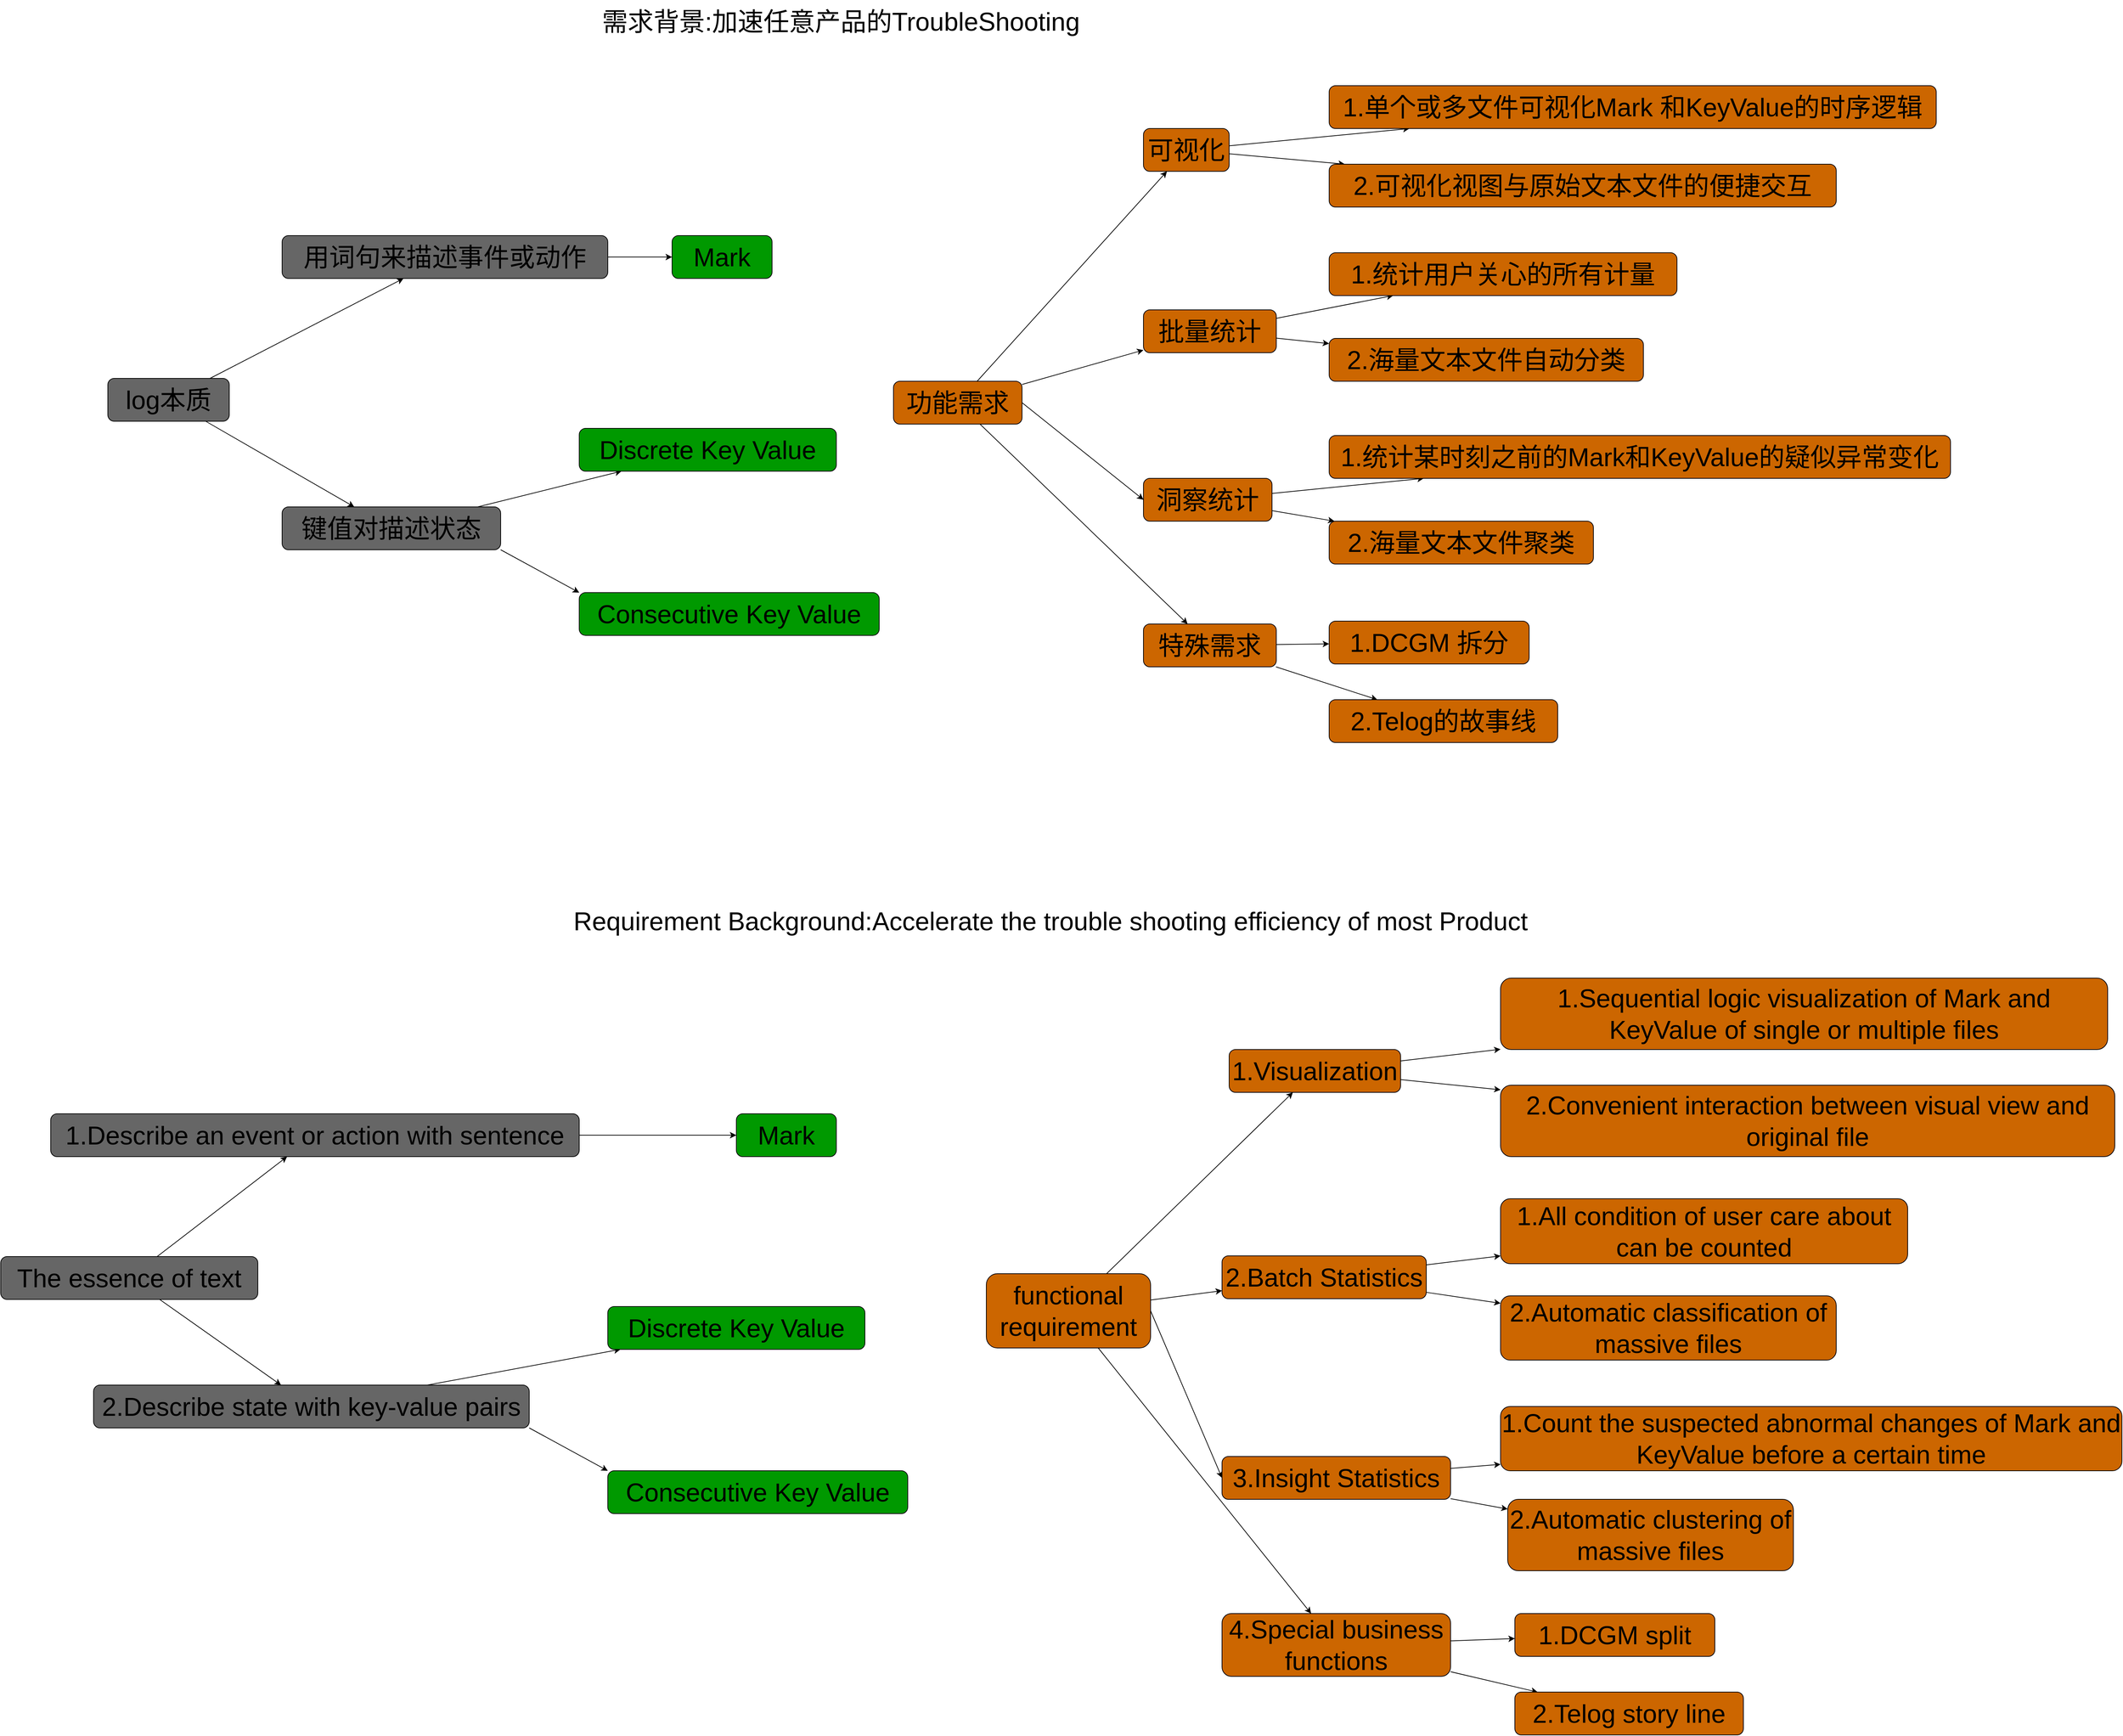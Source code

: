 <mxfile version="20.7.4" type="device" pages="6"><diagram id="0Cy3hlLUVUVLRbDNO2Tw" name="Demand"><mxGraphModel dx="3218" dy="2375" grid="1" gridSize="10" guides="1" tooltips="1" connect="1" arrows="1" fold="1" page="1" pageScale="1" pageWidth="827" pageHeight="1169" math="0" shadow="0"><root><mxCell id="0"/><mxCell id="1" parent="0"/><mxCell id="_opdSwfwnNwpm-nf6QQJ-1" value="&lt;font style=&quot;&quot;&gt;&lt;font style=&quot;font-size: 36px;&quot;&gt;需求背景:加速任意产品的TroubleShooting&lt;/font&gt;&lt;br&gt;&lt;/font&gt;" style="text;html=1;align=left;verticalAlign=middle;resizable=0;points=[];autosize=1;strokeColor=none;fillColor=none;" parent="1" vertex="1"><mxGeometry x="500" y="-690" width="690" height="60" as="geometry"/></mxCell><mxCell id="kevPDUSP8HHKe0Jv8mO_-7" style="edgeStyle=none;rounded=0;orthogonalLoop=1;jettySize=auto;html=1;exitX=1;exitY=0.5;exitDx=0;exitDy=0;entryX=0;entryY=0.5;entryDx=0;entryDy=0;fontSize=36;" parent="1" source="kevPDUSP8HHKe0Jv8mO_-1" target="kevPDUSP8HHKe0Jv8mO_-2" edge="1"><mxGeometry relative="1" as="geometry"/></mxCell><mxCell id="kevPDUSP8HHKe0Jv8mO_-9" value="" style="edgeStyle=none;rounded=0;orthogonalLoop=1;jettySize=auto;html=1;fontSize=36;" parent="1" source="kevPDUSP8HHKe0Jv8mO_-1" target="kevPDUSP8HHKe0Jv8mO_-8" edge="1"><mxGeometry relative="1" as="geometry"/></mxCell><mxCell id="kevPDUSP8HHKe0Jv8mO_-15" value="" style="edgeStyle=none;rounded=0;orthogonalLoop=1;jettySize=auto;html=1;fontSize=36;" parent="1" source="kevPDUSP8HHKe0Jv8mO_-1" target="kevPDUSP8HHKe0Jv8mO_-14" edge="1"><mxGeometry relative="1" as="geometry"/></mxCell><mxCell id="kevPDUSP8HHKe0Jv8mO_-21" value="" style="edgeStyle=none;rounded=0;orthogonalLoop=1;jettySize=auto;html=1;fontSize=36;" parent="1" source="kevPDUSP8HHKe0Jv8mO_-1" target="kevPDUSP8HHKe0Jv8mO_-20" edge="1"><mxGeometry relative="1" as="geometry"/></mxCell><mxCell id="kevPDUSP8HHKe0Jv8mO_-1" value="功能需求" style="rounded=1;whiteSpace=wrap;html=1;fontSize=36;fillColor=#CC6600;" parent="1" vertex="1"><mxGeometry x="910" y="-156" width="180" height="60" as="geometry"/></mxCell><mxCell id="kevPDUSP8HHKe0Jv8mO_-4" value="" style="edgeStyle=none;rounded=0;orthogonalLoop=1;jettySize=auto;html=1;fontSize=36;" parent="1" source="kevPDUSP8HHKe0Jv8mO_-2" target="kevPDUSP8HHKe0Jv8mO_-3" edge="1"><mxGeometry relative="1" as="geometry"/></mxCell><mxCell id="kevPDUSP8HHKe0Jv8mO_-6" value="" style="edgeStyle=none;rounded=0;orthogonalLoop=1;jettySize=auto;html=1;fontSize=36;" parent="1" source="kevPDUSP8HHKe0Jv8mO_-2" target="kevPDUSP8HHKe0Jv8mO_-5" edge="1"><mxGeometry relative="1" as="geometry"/></mxCell><mxCell id="kevPDUSP8HHKe0Jv8mO_-2" value="洞察统计" style="rounded=1;whiteSpace=wrap;html=1;fontSize=36;fillColor=#CC6600;" parent="1" vertex="1"><mxGeometry x="1260" y="-20" width="180" height="60" as="geometry"/></mxCell><mxCell id="kevPDUSP8HHKe0Jv8mO_-3" value="2.海量文本文件聚类" style="rounded=1;whiteSpace=wrap;html=1;fontSize=36;fillColor=#CC6600;" parent="1" vertex="1"><mxGeometry x="1520" y="40" width="370" height="60" as="geometry"/></mxCell><mxCell id="kevPDUSP8HHKe0Jv8mO_-5" value="1.统计某时刻之前的Mark和KeyValue的疑似异常变化" style="rounded=1;whiteSpace=wrap;html=1;fontSize=36;fillColor=#CC6600;" parent="1" vertex="1"><mxGeometry x="1520" y="-80" width="870" height="60" as="geometry"/></mxCell><mxCell id="kevPDUSP8HHKe0Jv8mO_-11" value="" style="edgeStyle=none;rounded=0;orthogonalLoop=1;jettySize=auto;html=1;fontSize=36;" parent="1" source="kevPDUSP8HHKe0Jv8mO_-8" target="kevPDUSP8HHKe0Jv8mO_-10" edge="1"><mxGeometry relative="1" as="geometry"/></mxCell><mxCell id="kevPDUSP8HHKe0Jv8mO_-13" value="" style="edgeStyle=none;rounded=0;orthogonalLoop=1;jettySize=auto;html=1;fontSize=36;" parent="1" source="kevPDUSP8HHKe0Jv8mO_-8" target="kevPDUSP8HHKe0Jv8mO_-12" edge="1"><mxGeometry relative="1" as="geometry"/></mxCell><mxCell id="kevPDUSP8HHKe0Jv8mO_-8" value="批量统计" style="rounded=1;whiteSpace=wrap;html=1;fontSize=36;fillColor=#CC6600;" parent="1" vertex="1"><mxGeometry x="1260" y="-256" width="186" height="60" as="geometry"/></mxCell><mxCell id="kevPDUSP8HHKe0Jv8mO_-10" value="1.统计用户关心的所有计量" style="rounded=1;whiteSpace=wrap;html=1;fontSize=36;fillColor=#CC6600;" parent="1" vertex="1"><mxGeometry x="1520" y="-336" width="487" height="60" as="geometry"/></mxCell><mxCell id="kevPDUSP8HHKe0Jv8mO_-12" value="2.海量文本文件自动分类" style="rounded=1;whiteSpace=wrap;html=1;fontSize=36;fillColor=#CC6600;" parent="1" vertex="1"><mxGeometry x="1520" y="-216" width="440" height="60" as="geometry"/></mxCell><mxCell id="kevPDUSP8HHKe0Jv8mO_-17" value="" style="edgeStyle=none;rounded=0;orthogonalLoop=1;jettySize=auto;html=1;fontSize=36;" parent="1" source="kevPDUSP8HHKe0Jv8mO_-14" target="kevPDUSP8HHKe0Jv8mO_-16" edge="1"><mxGeometry relative="1" as="geometry"/></mxCell><mxCell id="kevPDUSP8HHKe0Jv8mO_-19" value="" style="edgeStyle=none;rounded=0;orthogonalLoop=1;jettySize=auto;html=1;fontSize=36;" parent="1" source="kevPDUSP8HHKe0Jv8mO_-14" target="kevPDUSP8HHKe0Jv8mO_-18" edge="1"><mxGeometry relative="1" as="geometry"/></mxCell><mxCell id="kevPDUSP8HHKe0Jv8mO_-14" value="可视化" style="rounded=1;whiteSpace=wrap;html=1;fontSize=36;fillColor=#CC6600;" parent="1" vertex="1"><mxGeometry x="1260" y="-510" width="120" height="60" as="geometry"/></mxCell><mxCell id="kevPDUSP8HHKe0Jv8mO_-16" value="1.单个或多文件可视化Mark 和KeyValue的时序逻辑" style="rounded=1;whiteSpace=wrap;html=1;fontSize=36;fillColor=#CC6600;" parent="1" vertex="1"><mxGeometry x="1520" y="-570" width="850" height="60" as="geometry"/></mxCell><mxCell id="kevPDUSP8HHKe0Jv8mO_-18" value="2.可视化视图与原始文本文件的便捷交互" style="rounded=1;whiteSpace=wrap;html=1;fontSize=36;fillColor=#CC6600;" parent="1" vertex="1"><mxGeometry x="1520" y="-460" width="710" height="60" as="geometry"/></mxCell><mxCell id="kevPDUSP8HHKe0Jv8mO_-23" value="" style="edgeStyle=none;rounded=0;orthogonalLoop=1;jettySize=auto;html=1;fontSize=36;" parent="1" source="kevPDUSP8HHKe0Jv8mO_-20" target="kevPDUSP8HHKe0Jv8mO_-22" edge="1"><mxGeometry relative="1" as="geometry"/></mxCell><mxCell id="kevPDUSP8HHKe0Jv8mO_-25" value="" style="edgeStyle=none;rounded=0;orthogonalLoop=1;jettySize=auto;html=1;fontSize=36;" parent="1" source="kevPDUSP8HHKe0Jv8mO_-20" target="kevPDUSP8HHKe0Jv8mO_-24" edge="1"><mxGeometry relative="1" as="geometry"/></mxCell><mxCell id="kevPDUSP8HHKe0Jv8mO_-20" value="特殊需求" style="rounded=1;whiteSpace=wrap;html=1;fontSize=36;fillColor=#CC6600;" parent="1" vertex="1"><mxGeometry x="1260" y="184" width="186" height="60" as="geometry"/></mxCell><mxCell id="kevPDUSP8HHKe0Jv8mO_-22" value="1.DCGM 拆分" style="rounded=1;whiteSpace=wrap;html=1;fontSize=36;fillColor=#CC6600;" parent="1" vertex="1"><mxGeometry x="1520" y="180" width="280" height="60" as="geometry"/></mxCell><mxCell id="kevPDUSP8HHKe0Jv8mO_-24" value="2.Telog的故事线" style="rounded=1;whiteSpace=wrap;html=1;fontSize=36;fillColor=#CC6600;" parent="1" vertex="1"><mxGeometry x="1520" y="290" width="320" height="60" as="geometry"/></mxCell><mxCell id="kevPDUSP8HHKe0Jv8mO_-30" value="" style="edgeStyle=none;rounded=0;orthogonalLoop=1;jettySize=auto;html=1;fontSize=36;" parent="1" source="kevPDUSP8HHKe0Jv8mO_-28" target="kevPDUSP8HHKe0Jv8mO_-29" edge="1"><mxGeometry relative="1" as="geometry"/></mxCell><mxCell id="kevPDUSP8HHKe0Jv8mO_-32" value="" style="edgeStyle=none;rounded=0;orthogonalLoop=1;jettySize=auto;html=1;fontSize=36;" parent="1" source="kevPDUSP8HHKe0Jv8mO_-28" target="kevPDUSP8HHKe0Jv8mO_-31" edge="1"><mxGeometry relative="1" as="geometry"/></mxCell><mxCell id="kevPDUSP8HHKe0Jv8mO_-28" value="log本质" style="rounded=1;whiteSpace=wrap;html=1;fontSize=36;fillColor=#666666;" parent="1" vertex="1"><mxGeometry x="-190" y="-160" width="170" height="60" as="geometry"/></mxCell><mxCell id="kevPDUSP8HHKe0Jv8mO_-34" value="" style="edgeStyle=none;rounded=0;orthogonalLoop=1;jettySize=auto;html=1;fontSize=36;" parent="1" source="kevPDUSP8HHKe0Jv8mO_-29" target="kevPDUSP8HHKe0Jv8mO_-33" edge="1"><mxGeometry relative="1" as="geometry"/></mxCell><mxCell id="kevPDUSP8HHKe0Jv8mO_-29" value="用词句来描述事件或动作" style="rounded=1;whiteSpace=wrap;html=1;fontSize=36;fillColor=#666666;" parent="1" vertex="1"><mxGeometry x="54" y="-360" width="456" height="60" as="geometry"/></mxCell><mxCell id="kevPDUSP8HHKe0Jv8mO_-36" value="" style="edgeStyle=none;rounded=0;orthogonalLoop=1;jettySize=auto;html=1;fontSize=36;" parent="1" source="kevPDUSP8HHKe0Jv8mO_-31" target="kevPDUSP8HHKe0Jv8mO_-35" edge="1"><mxGeometry relative="1" as="geometry"/></mxCell><mxCell id="txwtaoGWH5b6dd5YQXc7-4" style="edgeStyle=none;rounded=0;orthogonalLoop=1;jettySize=auto;html=1;exitX=1;exitY=1;exitDx=0;exitDy=0;entryX=0;entryY=0;entryDx=0;entryDy=0;" parent="1" source="kevPDUSP8HHKe0Jv8mO_-31" target="txwtaoGWH5b6dd5YQXc7-3" edge="1"><mxGeometry relative="1" as="geometry"/></mxCell><mxCell id="kevPDUSP8HHKe0Jv8mO_-31" value="键值对描述状态" style="rounded=1;whiteSpace=wrap;html=1;fontSize=36;fillColor=#666666;" parent="1" vertex="1"><mxGeometry x="54" y="20" width="306" height="60" as="geometry"/></mxCell><mxCell id="kevPDUSP8HHKe0Jv8mO_-33" value="Mark" style="rounded=1;whiteSpace=wrap;html=1;fontSize=36;fillColor=#009900;" parent="1" vertex="1"><mxGeometry x="600" y="-360" width="140" height="60" as="geometry"/></mxCell><mxCell id="kevPDUSP8HHKe0Jv8mO_-35" value="Discrete Key Value" style="rounded=1;whiteSpace=wrap;html=1;fontSize=36;fillColor=#009900;" parent="1" vertex="1"><mxGeometry x="470" y="-90" width="360" height="60" as="geometry"/></mxCell><mxCell id="txwtaoGWH5b6dd5YQXc7-3" value="Consecutive Key Value" style="rounded=1;whiteSpace=wrap;html=1;fontSize=36;fillColor=#009900;" parent="1" vertex="1"><mxGeometry x="470" y="140" width="420" height="60" as="geometry"/></mxCell><mxCell id="txwtaoGWH5b6dd5YQXc7-5" value="&lt;font style=&quot;&quot;&gt;&lt;font style=&quot;font-size: 36px;&quot;&gt;Requirement Background:Accelerate the trouble shooting efficiency of most Product&lt;/font&gt;&lt;br&gt;&lt;/font&gt;" style="text;html=1;align=left;verticalAlign=middle;resizable=0;points=[];autosize=1;strokeColor=none;fillColor=none;" parent="1" vertex="1"><mxGeometry x="460" y="570" width="1360" height="60" as="geometry"/></mxCell><mxCell id="txwtaoGWH5b6dd5YQXc7-6" value="" style="edgeStyle=none;rounded=0;orthogonalLoop=1;jettySize=auto;html=1;fontSize=36;" parent="1" source="txwtaoGWH5b6dd5YQXc7-8" target="txwtaoGWH5b6dd5YQXc7-10" edge="1"><mxGeometry relative="1" as="geometry"/></mxCell><mxCell id="txwtaoGWH5b6dd5YQXc7-7" value="" style="edgeStyle=none;rounded=0;orthogonalLoop=1;jettySize=auto;html=1;fontSize=36;" parent="1" source="txwtaoGWH5b6dd5YQXc7-8" target="txwtaoGWH5b6dd5YQXc7-13" edge="1"><mxGeometry relative="1" as="geometry"/></mxCell><mxCell id="txwtaoGWH5b6dd5YQXc7-8" value="The essence of text" style="rounded=1;whiteSpace=wrap;html=1;fontSize=36;fillColor=#666666;" parent="1" vertex="1"><mxGeometry x="-340" y="1070" width="360" height="60" as="geometry"/></mxCell><mxCell id="txwtaoGWH5b6dd5YQXc7-9" value="" style="edgeStyle=none;rounded=0;orthogonalLoop=1;jettySize=auto;html=1;fontSize=36;" parent="1" source="txwtaoGWH5b6dd5YQXc7-10" target="txwtaoGWH5b6dd5YQXc7-14" edge="1"><mxGeometry relative="1" as="geometry"/></mxCell><mxCell id="txwtaoGWH5b6dd5YQXc7-10" value="1.Describe an event or action with sentence" style="rounded=1;whiteSpace=wrap;html=1;fontSize=36;fillColor=#666666;" parent="1" vertex="1"><mxGeometry x="-270" y="870" width="740" height="60" as="geometry"/></mxCell><mxCell id="txwtaoGWH5b6dd5YQXc7-11" value="" style="edgeStyle=none;rounded=0;orthogonalLoop=1;jettySize=auto;html=1;fontSize=36;" parent="1" source="txwtaoGWH5b6dd5YQXc7-13" target="txwtaoGWH5b6dd5YQXc7-15" edge="1"><mxGeometry relative="1" as="geometry"/></mxCell><mxCell id="txwtaoGWH5b6dd5YQXc7-12" style="edgeStyle=none;rounded=0;orthogonalLoop=1;jettySize=auto;html=1;exitX=1;exitY=1;exitDx=0;exitDy=0;entryX=0;entryY=0;entryDx=0;entryDy=0;" parent="1" source="txwtaoGWH5b6dd5YQXc7-13" target="txwtaoGWH5b6dd5YQXc7-16" edge="1"><mxGeometry relative="1" as="geometry"/></mxCell><mxCell id="txwtaoGWH5b6dd5YQXc7-13" value="2.Describe state with key-value pairs" style="rounded=1;whiteSpace=wrap;html=1;fontSize=36;fillColor=#666666;" parent="1" vertex="1"><mxGeometry x="-210" y="1250" width="610" height="60" as="geometry"/></mxCell><mxCell id="txwtaoGWH5b6dd5YQXc7-14" value="Mark" style="rounded=1;whiteSpace=wrap;html=1;fontSize=36;fillColor=#009900;" parent="1" vertex="1"><mxGeometry x="690" y="870" width="140" height="60" as="geometry"/></mxCell><mxCell id="txwtaoGWH5b6dd5YQXc7-15" value="Discrete Key Value" style="rounded=1;whiteSpace=wrap;html=1;fontSize=36;fillColor=#009900;" parent="1" vertex="1"><mxGeometry x="510" y="1140" width="360" height="60" as="geometry"/></mxCell><mxCell id="txwtaoGWH5b6dd5YQXc7-16" value="Consecutive Key Value" style="rounded=1;whiteSpace=wrap;html=1;fontSize=36;fillColor=#009900;" parent="1" vertex="1"><mxGeometry x="510" y="1370" width="420" height="60" as="geometry"/></mxCell><mxCell id="txwtaoGWH5b6dd5YQXc7-17" style="edgeStyle=none;rounded=0;orthogonalLoop=1;jettySize=auto;html=1;exitX=1;exitY=0.5;exitDx=0;exitDy=0;entryX=0;entryY=0.5;entryDx=0;entryDy=0;fontSize=36;" parent="1" source="txwtaoGWH5b6dd5YQXc7-21" target="txwtaoGWH5b6dd5YQXc7-24" edge="1"><mxGeometry relative="1" as="geometry"/></mxCell><mxCell id="txwtaoGWH5b6dd5YQXc7-18" value="" style="edgeStyle=none;rounded=0;orthogonalLoop=1;jettySize=auto;html=1;fontSize=36;" parent="1" source="txwtaoGWH5b6dd5YQXc7-21" target="txwtaoGWH5b6dd5YQXc7-29" edge="1"><mxGeometry relative="1" as="geometry"/></mxCell><mxCell id="txwtaoGWH5b6dd5YQXc7-19" value="" style="edgeStyle=none;rounded=0;orthogonalLoop=1;jettySize=auto;html=1;fontSize=36;" parent="1" source="txwtaoGWH5b6dd5YQXc7-21" target="txwtaoGWH5b6dd5YQXc7-34" edge="1"><mxGeometry relative="1" as="geometry"/></mxCell><mxCell id="txwtaoGWH5b6dd5YQXc7-20" value="" style="edgeStyle=none;rounded=0;orthogonalLoop=1;jettySize=auto;html=1;fontSize=36;" parent="1" source="txwtaoGWH5b6dd5YQXc7-21" target="txwtaoGWH5b6dd5YQXc7-39" edge="1"><mxGeometry relative="1" as="geometry"/></mxCell><mxCell id="txwtaoGWH5b6dd5YQXc7-21" value="functional requirement" style="rounded=1;whiteSpace=wrap;html=1;fontSize=36;fillColor=#CC6600;" parent="1" vertex="1"><mxGeometry x="1040" y="1094" width="230" height="104" as="geometry"/></mxCell><mxCell id="txwtaoGWH5b6dd5YQXc7-22" value="" style="edgeStyle=none;rounded=0;orthogonalLoop=1;jettySize=auto;html=1;fontSize=36;" parent="1" source="txwtaoGWH5b6dd5YQXc7-24" target="txwtaoGWH5b6dd5YQXc7-25" edge="1"><mxGeometry relative="1" as="geometry"/></mxCell><mxCell id="txwtaoGWH5b6dd5YQXc7-23" value="" style="edgeStyle=none;rounded=0;orthogonalLoop=1;jettySize=auto;html=1;fontSize=36;" parent="1" source="txwtaoGWH5b6dd5YQXc7-24" target="txwtaoGWH5b6dd5YQXc7-26" edge="1"><mxGeometry relative="1" as="geometry"/></mxCell><mxCell id="txwtaoGWH5b6dd5YQXc7-24" value="3.Insight Statistics" style="rounded=1;whiteSpace=wrap;html=1;fontSize=36;fillColor=#CC6600;" parent="1" vertex="1"><mxGeometry x="1370" y="1350" width="320" height="60" as="geometry"/></mxCell><mxCell id="txwtaoGWH5b6dd5YQXc7-25" value="2.Automatic clustering of massive files" style="rounded=1;whiteSpace=wrap;html=1;fontSize=36;fillColor=#CC6600;" parent="1" vertex="1"><mxGeometry x="1770" y="1410" width="400" height="100" as="geometry"/></mxCell><mxCell id="txwtaoGWH5b6dd5YQXc7-26" value="1.Count the suspected abnormal changes of Mark and KeyValue before a certain time" style="rounded=1;whiteSpace=wrap;html=1;fontSize=36;fillColor=#CC6600;" parent="1" vertex="1"><mxGeometry x="1760" y="1280" width="870" height="90" as="geometry"/></mxCell><mxCell id="txwtaoGWH5b6dd5YQXc7-27" value="" style="edgeStyle=none;rounded=0;orthogonalLoop=1;jettySize=auto;html=1;fontSize=36;" parent="1" source="txwtaoGWH5b6dd5YQXc7-29" target="txwtaoGWH5b6dd5YQXc7-30" edge="1"><mxGeometry relative="1" as="geometry"/></mxCell><mxCell id="txwtaoGWH5b6dd5YQXc7-28" value="" style="edgeStyle=none;rounded=0;orthogonalLoop=1;jettySize=auto;html=1;fontSize=36;" parent="1" source="txwtaoGWH5b6dd5YQXc7-29" target="txwtaoGWH5b6dd5YQXc7-31" edge="1"><mxGeometry relative="1" as="geometry"/></mxCell><mxCell id="txwtaoGWH5b6dd5YQXc7-29" value="2.Batch Statistics" style="rounded=1;whiteSpace=wrap;html=1;fontSize=36;fillColor=#CC6600;" parent="1" vertex="1"><mxGeometry x="1370" y="1069" width="286" height="60" as="geometry"/></mxCell><mxCell id="txwtaoGWH5b6dd5YQXc7-30" value="1.All condition of user care about can be counted" style="rounded=1;whiteSpace=wrap;html=1;fontSize=36;fillColor=#CC6600;" parent="1" vertex="1"><mxGeometry x="1760" y="989" width="570" height="91" as="geometry"/></mxCell><mxCell id="txwtaoGWH5b6dd5YQXc7-31" value="2.Automatic classification of massive files" style="rounded=1;whiteSpace=wrap;html=1;fontSize=36;fillColor=#CC6600;" parent="1" vertex="1"><mxGeometry x="1760" y="1125" width="470" height="90" as="geometry"/></mxCell><mxCell id="txwtaoGWH5b6dd5YQXc7-32" value="" style="edgeStyle=none;rounded=0;orthogonalLoop=1;jettySize=auto;html=1;fontSize=36;" parent="1" source="txwtaoGWH5b6dd5YQXc7-34" target="txwtaoGWH5b6dd5YQXc7-35" edge="1"><mxGeometry relative="1" as="geometry"/></mxCell><mxCell id="txwtaoGWH5b6dd5YQXc7-33" value="" style="edgeStyle=none;rounded=0;orthogonalLoop=1;jettySize=auto;html=1;fontSize=36;" parent="1" source="txwtaoGWH5b6dd5YQXc7-34" target="txwtaoGWH5b6dd5YQXc7-36" edge="1"><mxGeometry relative="1" as="geometry"/></mxCell><mxCell id="txwtaoGWH5b6dd5YQXc7-34" value="1.Visualization" style="rounded=1;whiteSpace=wrap;html=1;fontSize=36;fillColor=#CC6600;" parent="1" vertex="1"><mxGeometry x="1380" y="780" width="240" height="60" as="geometry"/></mxCell><mxCell id="txwtaoGWH5b6dd5YQXc7-35" value="1.Sequential logic visualization of Mark and KeyValue of single or multiple files" style="rounded=1;whiteSpace=wrap;html=1;fontSize=36;fillColor=#CC6600;" parent="1" vertex="1"><mxGeometry x="1760" y="680" width="850" height="100" as="geometry"/></mxCell><mxCell id="txwtaoGWH5b6dd5YQXc7-36" value="2.Convenient interaction between visual view and original file" style="rounded=1;whiteSpace=wrap;html=1;fontSize=36;fillColor=#CC6600;" parent="1" vertex="1"><mxGeometry x="1760" y="830" width="860" height="100" as="geometry"/></mxCell><mxCell id="txwtaoGWH5b6dd5YQXc7-37" value="" style="edgeStyle=none;rounded=0;orthogonalLoop=1;jettySize=auto;html=1;fontSize=36;" parent="1" source="txwtaoGWH5b6dd5YQXc7-39" target="txwtaoGWH5b6dd5YQXc7-40" edge="1"><mxGeometry relative="1" as="geometry"/></mxCell><mxCell id="txwtaoGWH5b6dd5YQXc7-38" value="" style="edgeStyle=none;rounded=0;orthogonalLoop=1;jettySize=auto;html=1;fontSize=36;" parent="1" source="txwtaoGWH5b6dd5YQXc7-39" target="txwtaoGWH5b6dd5YQXc7-41" edge="1"><mxGeometry relative="1" as="geometry"/></mxCell><mxCell id="txwtaoGWH5b6dd5YQXc7-39" value="4.Special business functions" style="rounded=1;whiteSpace=wrap;html=1;fontSize=36;fillColor=#CC6600;" parent="1" vertex="1"><mxGeometry x="1370" y="1570" width="320" height="88" as="geometry"/></mxCell><mxCell id="txwtaoGWH5b6dd5YQXc7-40" value="1.DCGM split" style="rounded=1;whiteSpace=wrap;html=1;fontSize=36;fillColor=#CC6600;" parent="1" vertex="1"><mxGeometry x="1780" y="1570" width="280" height="60" as="geometry"/></mxCell><mxCell id="txwtaoGWH5b6dd5YQXc7-41" value="2.Telog story line" style="rounded=1;whiteSpace=wrap;html=1;fontSize=36;fillColor=#CC6600;" parent="1" vertex="1"><mxGeometry x="1780" y="1680" width="320" height="60" as="geometry"/></mxCell></root></mxGraphModel></diagram><diagram id="C5RBs43oDa-KdzZeNtuy" name="Overview"><mxGraphModel dx="1674" dy="844" grid="1" gridSize="10" guides="1" tooltips="1" connect="1" arrows="1" fold="1" page="1" pageScale="1" pageWidth="827" pageHeight="1169" math="0" shadow="0"><root><mxCell id="WIyWlLk6GJQsqaUBKTNV-0"/><mxCell id="WIyWlLk6GJQsqaUBKTNV-1" parent="WIyWlLk6GJQsqaUBKTNV-0"/><mxCell id="pW5IL3tY10wtI7leV0kj-1" value="" style="group" parent="WIyWlLk6GJQsqaUBKTNV-1" vertex="1" connectable="0"><mxGeometry x="970" y="10" width="750" height="505" as="geometry"/></mxCell><mxCell id="he_4GHxpc2H-E26xTW0X-103" value="" style="rounded=0;whiteSpace=wrap;html=1;fillColor=#FF8000;" parent="pW5IL3tY10wtI7leV0kj-1" vertex="1"><mxGeometry width="750" height="505" as="geometry"/></mxCell><mxCell id="he_4GHxpc2H-E26xTW0X-0" value="Model" style="swimlane;fontStyle=2;align=center;verticalAlign=top;childLayout=stackLayout;horizontal=1;startSize=26;horizontalStack=0;resizeParent=1;resizeLast=0;collapsible=1;marginBottom=0;rounded=0;shadow=0;strokeWidth=1;" parent="pW5IL3tY10wtI7leV0kj-1" vertex="1"><mxGeometry x="310" y="155.5" width="109" height="30" as="geometry"><mxRectangle x="230" y="140" width="160" height="26" as="alternateBounds"/></mxGeometry></mxCell><mxCell id="he_4GHxpc2H-E26xTW0X-2" value="TextAnalysisModel" style="swimlane;fontStyle=2;align=center;verticalAlign=top;childLayout=stackLayout;horizontal=1;startSize=26;horizontalStack=0;resizeParent=1;resizeLast=0;collapsible=1;marginBottom=0;rounded=0;shadow=0;strokeWidth=1;" parent="pW5IL3tY10wtI7leV0kj-1" vertex="1"><mxGeometry x="65" y="169.5" width="129" height="30" as="geometry"><mxRectangle x="230" y="140" width="160" height="26" as="alternateBounds"/></mxGeometry></mxCell><mxCell id="he_4GHxpc2H-E26xTW0X-17" style="edgeStyle=none;rounded=0;orthogonalLoop=1;jettySize=auto;html=1;exitX=0;exitY=0.5;exitDx=0;exitDy=0;entryX=1;entryY=0.5;entryDx=0;entryDy=0;" parent="pW5IL3tY10wtI7leV0kj-1" source="he_4GHxpc2H-E26xTW0X-0" target="he_4GHxpc2H-E26xTW0X-2" edge="1"><mxGeometry relative="1" as="geometry"/></mxCell><mxCell id="he_4GHxpc2H-E26xTW0X-3" value="FileContainerModel" style="swimlane;fontStyle=2;align=center;verticalAlign=top;childLayout=stackLayout;horizontal=1;startSize=26;horizontalStack=0;resizeParent=1;resizeLast=0;collapsible=1;marginBottom=0;rounded=0;shadow=0;strokeWidth=1;" parent="pW5IL3tY10wtI7leV0kj-1" vertex="1"><mxGeometry x="381" y="229.5" width="139" height="30" as="geometry"><mxRectangle x="230" y="140" width="160" height="26" as="alternateBounds"/></mxGeometry></mxCell><mxCell id="he_4GHxpc2H-E26xTW0X-20" style="edgeStyle=none;rounded=0;orthogonalLoop=1;jettySize=auto;html=1;exitX=0.5;exitY=1;exitDx=0;exitDy=0;entryX=0.5;entryY=0;entryDx=0;entryDy=0;" parent="pW5IL3tY10wtI7leV0kj-1" source="he_4GHxpc2H-E26xTW0X-0" target="he_4GHxpc2H-E26xTW0X-3" edge="1"><mxGeometry relative="1" as="geometry"/></mxCell><mxCell id="he_4GHxpc2H-E26xTW0X-4" value="TextFileModel" style="swimlane;fontStyle=2;align=center;verticalAlign=top;childLayout=stackLayout;horizontal=1;startSize=26;horizontalStack=0;resizeParent=1;resizeLast=0;collapsible=1;marginBottom=0;rounded=0;shadow=0;strokeWidth=1;" parent="pW5IL3tY10wtI7leV0kj-1" vertex="1"><mxGeometry x="206" y="225.5" width="109" height="30" as="geometry"><mxRectangle x="230" y="140" width="160" height="26" as="alternateBounds"/></mxGeometry></mxCell><mxCell id="he_4GHxpc2H-E26xTW0X-19" style="edgeStyle=none;rounded=0;orthogonalLoop=1;jettySize=auto;html=1;exitX=0.25;exitY=1;exitDx=0;exitDy=0;entryX=0.5;entryY=0;entryDx=0;entryDy=0;" parent="pW5IL3tY10wtI7leV0kj-1" source="he_4GHxpc2H-E26xTW0X-0" target="he_4GHxpc2H-E26xTW0X-4" edge="1"><mxGeometry relative="1" as="geometry"/></mxCell><mxCell id="he_4GHxpc2H-E26xTW0X-5" value="StatisticFunctionModel" style="swimlane;fontStyle=2;align=center;verticalAlign=top;childLayout=stackLayout;horizontal=1;startSize=26;horizontalStack=0;resizeParent=1;resizeLast=0;collapsible=1;marginBottom=0;rounded=0;shadow=0;strokeWidth=1;" parent="pW5IL3tY10wtI7leV0kj-1" vertex="1"><mxGeometry x="85" y="345.5" width="109" height="30" as="geometry"><mxRectangle x="230" y="140" width="160" height="26" as="alternateBounds"/></mxGeometry></mxCell><mxCell id="he_4GHxpc2H-E26xTW0X-24" style="edgeStyle=none;rounded=0;orthogonalLoop=1;jettySize=auto;html=1;exitX=0.5;exitY=1;exitDx=0;exitDy=0;entryX=0.5;entryY=0;entryDx=0;entryDy=0;" parent="pW5IL3tY10wtI7leV0kj-1" source="he_4GHxpc2H-E26xTW0X-0" target="he_4GHxpc2H-E26xTW0X-5" edge="1"><mxGeometry relative="1" as="geometry"/></mxCell><mxCell id="he_4GHxpc2H-E26xTW0X-15" style="rounded=0;orthogonalLoop=1;jettySize=auto;html=1;exitX=0.5;exitY=1;exitDx=0;exitDy=0;entryX=0.5;entryY=0;entryDx=0;entryDy=0;" parent="pW5IL3tY10wtI7leV0kj-1" source="he_4GHxpc2H-E26xTW0X-6" target="he_4GHxpc2H-E26xTW0X-0" edge="1"><mxGeometry relative="1" as="geometry"/></mxCell><mxCell id="he_4GHxpc2H-E26xTW0X-6" value="socketio" style="swimlane;fontStyle=2;align=center;verticalAlign=top;childLayout=stackLayout;horizontal=1;startSize=26;horizontalStack=0;resizeParent=1;resizeLast=0;collapsible=1;marginBottom=0;rounded=0;shadow=0;strokeWidth=1;" parent="pW5IL3tY10wtI7leV0kj-1" vertex="1"><mxGeometry x="224" y="65.5" width="109" height="30" as="geometry"><mxRectangle x="230" y="140" width="160" height="26" as="alternateBounds"/></mxGeometry></mxCell><mxCell id="he_4GHxpc2H-E26xTW0X-16" style="edgeStyle=none;rounded=0;orthogonalLoop=1;jettySize=auto;html=1;exitX=0.5;exitY=1;exitDx=0;exitDy=0;entryX=0.5;entryY=0;entryDx=0;entryDy=0;" parent="pW5IL3tY10wtI7leV0kj-1" source="he_4GHxpc2H-E26xTW0X-7" target="he_4GHxpc2H-E26xTW0X-0" edge="1"><mxGeometry relative="1" as="geometry"/></mxCell><mxCell id="he_4GHxpc2H-E26xTW0X-7" value="aiohttp" style="swimlane;fontStyle=2;align=center;verticalAlign=top;childLayout=stackLayout;horizontal=1;startSize=26;horizontalStack=0;resizeParent=1;resizeLast=0;collapsible=1;marginBottom=0;rounded=0;shadow=0;strokeWidth=1;" parent="pW5IL3tY10wtI7leV0kj-1" vertex="1"><mxGeometry x="401" y="65.5" width="109" height="30" as="geometry"><mxRectangle x="230" y="140" width="160" height="26" as="alternateBounds"/></mxGeometry></mxCell><mxCell id="he_4GHxpc2H-E26xTW0X-8" value="TextFileFunctionModel" style="swimlane;fontStyle=2;align=center;verticalAlign=top;childLayout=stackLayout;horizontal=1;startSize=26;horizontalStack=0;resizeParent=1;resizeLast=0;collapsible=1;marginBottom=0;rounded=0;shadow=0;strokeWidth=1;" parent="pW5IL3tY10wtI7leV0kj-1" vertex="1"><mxGeometry x="45" y="263.5" width="139" height="30" as="geometry"><mxRectangle x="230" y="140" width="160" height="26" as="alternateBounds"/></mxGeometry></mxCell><mxCell id="he_4GHxpc2H-E26xTW0X-22" style="edgeStyle=none;rounded=0;orthogonalLoop=1;jettySize=auto;html=1;exitX=0.25;exitY=1;exitDx=0;exitDy=0;entryX=1;entryY=0;entryDx=0;entryDy=0;" parent="pW5IL3tY10wtI7leV0kj-1" source="he_4GHxpc2H-E26xTW0X-0" target="he_4GHxpc2H-E26xTW0X-8" edge="1"><mxGeometry relative="1" as="geometry"/></mxCell><mxCell id="he_4GHxpc2H-E26xTW0X-9" value="SearchFunctionModel" style="swimlane;fontStyle=2;align=center;verticalAlign=top;childLayout=stackLayout;horizontal=1;startSize=26;horizontalStack=0;resizeParent=1;resizeLast=0;collapsible=1;marginBottom=0;rounded=0;shadow=0;strokeWidth=1;" parent="pW5IL3tY10wtI7leV0kj-1" vertex="1"><mxGeometry x="224" y="305.5" width="139" height="30" as="geometry"><mxRectangle x="230" y="140" width="160" height="26" as="alternateBounds"/></mxGeometry></mxCell><mxCell id="he_4GHxpc2H-E26xTW0X-23" style="edgeStyle=none;rounded=0;orthogonalLoop=1;jettySize=auto;html=1;exitX=0.25;exitY=1;exitDx=0;exitDy=0;entryX=0.5;entryY=0;entryDx=0;entryDy=0;" parent="pW5IL3tY10wtI7leV0kj-1" source="he_4GHxpc2H-E26xTW0X-0" target="he_4GHxpc2H-E26xTW0X-9" edge="1"><mxGeometry relative="1" as="geometry"/></mxCell><mxCell id="he_4GHxpc2H-E26xTW0X-10" value="ChartFunctionModel" style="swimlane;fontStyle=2;align=center;verticalAlign=top;childLayout=stackLayout;horizontal=1;startSize=26;horizontalStack=0;resizeParent=1;resizeLast=0;collapsible=1;marginBottom=0;rounded=0;shadow=0;strokeWidth=1;" parent="pW5IL3tY10wtI7leV0kj-1" vertex="1"><mxGeometry x="430" y="305.5" width="139" height="30" as="geometry"><mxRectangle x="230" y="140" width="160" height="26" as="alternateBounds"/></mxGeometry></mxCell><mxCell id="he_4GHxpc2H-E26xTW0X-26" style="edgeStyle=none;rounded=0;orthogonalLoop=1;jettySize=auto;html=1;exitX=0.5;exitY=1;exitDx=0;exitDy=0;entryX=0.5;entryY=0;entryDx=0;entryDy=0;" parent="pW5IL3tY10wtI7leV0kj-1" source="he_4GHxpc2H-E26xTW0X-0" target="he_4GHxpc2H-E26xTW0X-10" edge="1"><mxGeometry relative="1" as="geometry"/></mxCell><mxCell id="he_4GHxpc2H-E26xTW0X-11" value="TextFileOriginalModel" style="swimlane;fontStyle=2;align=center;verticalAlign=top;childLayout=stackLayout;horizontal=1;startSize=26;horizontalStack=0;resizeParent=1;resizeLast=0;collapsible=1;marginBottom=0;rounded=0;shadow=0;strokeWidth=1;" parent="pW5IL3tY10wtI7leV0kj-1" vertex="1"><mxGeometry x="510" y="169.5" width="139" height="30" as="geometry"><mxRectangle x="230" y="140" width="160" height="26" as="alternateBounds"/></mxGeometry></mxCell><mxCell id="he_4GHxpc2H-E26xTW0X-18" style="edgeStyle=none;rounded=0;orthogonalLoop=1;jettySize=auto;html=1;exitX=1;exitY=0.5;exitDx=0;exitDy=0;entryX=0;entryY=0.5;entryDx=0;entryDy=0;" parent="pW5IL3tY10wtI7leV0kj-1" source="he_4GHxpc2H-E26xTW0X-0" target="he_4GHxpc2H-E26xTW0X-11" edge="1"><mxGeometry relative="1" as="geometry"/></mxCell><mxCell id="he_4GHxpc2H-E26xTW0X-12" value="SearchAtomModel" style="swimlane;fontStyle=2;align=center;verticalAlign=top;childLayout=stackLayout;horizontal=1;startSize=26;horizontalStack=0;resizeParent=1;resizeLast=0;collapsible=1;marginBottom=0;rounded=0;shadow=0;strokeWidth=1;" parent="pW5IL3tY10wtI7leV0kj-1" vertex="1"><mxGeometry x="291" y="389.5" width="139" height="30" as="geometry"><mxRectangle x="230" y="140" width="160" height="26" as="alternateBounds"/></mxGeometry></mxCell><mxCell id="he_4GHxpc2H-E26xTW0X-25" style="edgeStyle=none;rounded=0;orthogonalLoop=1;jettySize=auto;html=1;exitX=0.5;exitY=1;exitDx=0;exitDy=0;entryX=0.5;entryY=0;entryDx=0;entryDy=0;" parent="pW5IL3tY10wtI7leV0kj-1" source="he_4GHxpc2H-E26xTW0X-0" target="he_4GHxpc2H-E26xTW0X-12" edge="1"><mxGeometry relative="1" as="geometry"/></mxCell><mxCell id="he_4GHxpc2H-E26xTW0X-13" value="ChartAtomModel" style="swimlane;fontStyle=2;align=center;verticalAlign=top;childLayout=stackLayout;horizontal=1;startSize=26;horizontalStack=0;resizeParent=1;resizeLast=0;collapsible=1;marginBottom=0;rounded=0;shadow=0;strokeWidth=1;" parent="pW5IL3tY10wtI7leV0kj-1" vertex="1"><mxGeometry x="540" y="365.5" width="139" height="30" as="geometry"><mxRectangle x="230" y="140" width="160" height="26" as="alternateBounds"/></mxGeometry></mxCell><mxCell id="he_4GHxpc2H-E26xTW0X-27" style="edgeStyle=none;rounded=0;orthogonalLoop=1;jettySize=auto;html=1;exitX=0.75;exitY=1;exitDx=0;exitDy=0;entryX=0.5;entryY=0;entryDx=0;entryDy=0;" parent="pW5IL3tY10wtI7leV0kj-1" source="he_4GHxpc2H-E26xTW0X-0" target="he_4GHxpc2H-E26xTW0X-13" edge="1"><mxGeometry relative="1" as="geometry"/></mxCell><mxCell id="he_4GHxpc2H-E26xTW0X-14" value="StatisticAtomModel" style="swimlane;fontStyle=2;align=center;verticalAlign=top;childLayout=stackLayout;horizontal=1;startSize=26;horizontalStack=0;resizeParent=1;resizeLast=0;collapsible=1;marginBottom=0;rounded=0;shadow=0;strokeWidth=1;" parent="pW5IL3tY10wtI7leV0kj-1" vertex="1"><mxGeometry x="590" y="255.5" width="139" height="30" as="geometry"><mxRectangle x="230" y="140" width="160" height="26" as="alternateBounds"/></mxGeometry></mxCell><mxCell id="he_4GHxpc2H-E26xTW0X-21" style="edgeStyle=none;rounded=0;orthogonalLoop=1;jettySize=auto;html=1;exitX=0.75;exitY=1;exitDx=0;exitDy=0;entryX=0;entryY=0;entryDx=0;entryDy=0;" parent="pW5IL3tY10wtI7leV0kj-1" source="he_4GHxpc2H-E26xTW0X-0" target="he_4GHxpc2H-E26xTW0X-14" edge="1"><mxGeometry relative="1" as="geometry"/></mxCell><mxCell id="he_4GHxpc2H-E26xTW0X-104" value="&lt;font style=&quot;font-size: 36px;&quot;&gt;Back End Class&lt;/font&gt;" style="text;html=1;align=center;verticalAlign=middle;resizable=0;points=[];autosize=1;strokeColor=none;fillColor=none;" parent="pW5IL3tY10wtI7leV0kj-1" vertex="1"><mxGeometry y="9" width="280" height="60" as="geometry"/></mxCell><mxCell id="pW5IL3tY10wtI7leV0kj-2" value="" style="group" parent="WIyWlLk6GJQsqaUBKTNV-1" vertex="1" connectable="0"><mxGeometry x="30" y="11" width="900" height="1139" as="geometry"/></mxCell><mxCell id="he_4GHxpc2H-E26xTW0X-105" value="" style="rounded=0;whiteSpace=wrap;html=1;fillColor=#CC0000;" parent="pW5IL3tY10wtI7leV0kj-2" vertex="1"><mxGeometry width="900" height="1139" as="geometry"/></mxCell><mxCell id="he_4GHxpc2H-E26xTW0X-106" value="&lt;font style=&quot;font-size: 36px;&quot;&gt;Objects&lt;/font&gt;" style="text;html=1;align=center;verticalAlign=middle;resizable=0;points=[];autosize=1;strokeColor=none;fillColor=none;" parent="pW5IL3tY10wtI7leV0kj-2" vertex="1"><mxGeometry x="19" y="15" width="150" height="60" as="geometry"/></mxCell><mxCell id="HuvlIA20MBL8RMO7vfSp-31" value="FileContainerModule" style="swimlane;fontStyle=2;align=center;verticalAlign=top;childLayout=stackLayout;horizontal=1;startSize=26;horizontalStack=0;resizeParent=1;resizeLast=0;collapsible=1;marginBottom=0;rounded=0;shadow=0;strokeWidth=1;" parent="pW5IL3tY10wtI7leV0kj-2" vertex="1"><mxGeometry x="311" y="189" width="178" height="138" as="geometry"><mxRectangle x="230" y="140" width="160" height="26" as="alternateBounds"/></mxGeometry></mxCell><mxCell id="HuvlIA20MBL8RMO7vfSp-32" value="FileContainerModel" style="text;align=left;verticalAlign=top;spacingLeft=4;spacingRight=4;overflow=hidden;rotatable=0;points=[[0,0.5],[1,0.5]];portConstraint=eastwest;" parent="HuvlIA20MBL8RMO7vfSp-31" vertex="1"><mxGeometry y="26" width="178" height="26" as="geometry"/></mxCell><mxCell id="1ad7k_KobHoXaU5OmKeM-1" value="FileContainerView" style="text;align=left;verticalAlign=top;spacingLeft=4;spacingRight=4;overflow=hidden;rotatable=0;points=[[0,0.5],[1,0.5]];portConstraint=eastwest;" parent="HuvlIA20MBL8RMO7vfSp-31" vertex="1"><mxGeometry y="52" width="178" height="26" as="geometry"/></mxCell><mxCell id="HuvlIA20MBL8RMO7vfSp-33" value="FileContainerComponentTab" style="text;align=left;verticalAlign=top;spacingLeft=4;spacingRight=4;overflow=hidden;rotatable=0;points=[[0,0.5],[1,0.5]];portConstraint=eastwest;rounded=0;shadow=0;html=0;" parent="HuvlIA20MBL8RMO7vfSp-31" vertex="1"><mxGeometry y="78" width="178" height="26" as="geometry"/></mxCell><mxCell id="HuvlIA20MBL8RMO7vfSp-37" value="TextFileModule" style="swimlane;fontStyle=2;align=center;verticalAlign=top;childLayout=stackLayout;horizontal=1;startSize=26;horizontalStack=0;resizeParent=1;resizeLast=0;collapsible=1;marginBottom=0;rounded=0;shadow=0;strokeWidth=1;" parent="pW5IL3tY10wtI7leV0kj-2" vertex="1"><mxGeometry x="260" y="369" width="280" height="138" as="geometry"><mxRectangle x="230" y="140" width="160" height="26" as="alternateBounds"/></mxGeometry></mxCell><mxCell id="HuvlIA20MBL8RMO7vfSp-38" value="TextFileModel" style="text;align=left;verticalAlign=top;spacingLeft=4;spacingRight=4;overflow=hidden;rotatable=0;points=[[0,0.5],[1,0.5]];portConstraint=eastwest;" parent="HuvlIA20MBL8RMO7vfSp-37" vertex="1"><mxGeometry y="26" width="280" height="26" as="geometry"/></mxCell><mxCell id="1ad7k_KobHoXaU5OmKeM-2" value="TextFileView" style="text;align=left;verticalAlign=top;spacingLeft=4;spacingRight=4;overflow=hidden;rotatable=0;points=[[0,0.5],[1,0.5]];portConstraint=eastwest;" parent="HuvlIA20MBL8RMO7vfSp-37" vertex="1"><mxGeometry y="52" width="280" height="26" as="geometry"/></mxCell><mxCell id="HuvlIA20MBL8RMO7vfSp-39" value="TextFileComponentRegisterCompareGraphDialog" style="text;align=left;verticalAlign=top;spacingLeft=4;spacingRight=4;overflow=hidden;rotatable=0;points=[[0,0.5],[1,0.5]];portConstraint=eastwest;rounded=0;shadow=0;html=0;" parent="HuvlIA20MBL8RMO7vfSp-37" vertex="1"><mxGeometry y="78" width="280" height="26" as="geometry"/></mxCell><mxCell id="HuvlIA20MBL8RMO7vfSp-72" style="edgeStyle=orthogonalEdgeStyle;rounded=0;orthogonalLoop=1;jettySize=auto;html=1;exitX=0.5;exitY=1;exitDx=0;exitDy=0;entryX=0.5;entryY=0;entryDx=0;entryDy=0;" parent="pW5IL3tY10wtI7leV0kj-2" source="HuvlIA20MBL8RMO7vfSp-31" target="HuvlIA20MBL8RMO7vfSp-37" edge="1"><mxGeometry relative="1" as="geometry"/></mxCell><mxCell id="HuvlIA20MBL8RMO7vfSp-40" value="TextFileOriginalModule" style="swimlane;fontStyle=2;align=center;verticalAlign=top;childLayout=stackLayout;horizontal=1;startSize=26;horizontalStack=0;resizeParent=1;resizeLast=0;collapsible=1;marginBottom=0;rounded=0;shadow=0;strokeWidth=1;" parent="pW5IL3tY10wtI7leV0kj-2" vertex="1"><mxGeometry x="70" y="549" width="225" height="138" as="geometry"><mxRectangle x="230" y="140" width="160" height="26" as="alternateBounds"/></mxGeometry></mxCell><mxCell id="HuvlIA20MBL8RMO7vfSp-41" value="TextFileOriginalModel" style="text;align=left;verticalAlign=top;spacingLeft=4;spacingRight=4;overflow=hidden;rotatable=0;points=[[0,0.5],[1,0.5]];portConstraint=eastwest;" parent="HuvlIA20MBL8RMO7vfSp-40" vertex="1"><mxGeometry y="26" width="225" height="26" as="geometry"/></mxCell><mxCell id="1ad7k_KobHoXaU5OmKeM-3" value="TextFileOriginalView" style="text;align=left;verticalAlign=top;spacingLeft=4;spacingRight=4;overflow=hidden;rotatable=0;points=[[0,0.5],[1,0.5]];portConstraint=eastwest;" parent="HuvlIA20MBL8RMO7vfSp-40" vertex="1"><mxGeometry y="52" width="225" height="26" as="geometry"/></mxCell><mxCell id="HuvlIA20MBL8RMO7vfSp-42" value="TextFileOriginalComponentTable" style="text;align=left;verticalAlign=top;spacingLeft=4;spacingRight=4;overflow=hidden;rotatable=0;points=[[0,0.5],[1,0.5]];portConstraint=eastwest;rounded=0;shadow=0;html=0;" parent="HuvlIA20MBL8RMO7vfSp-40" vertex="1"><mxGeometry y="78" width="225" height="26" as="geometry"/></mxCell><mxCell id="HuvlIA20MBL8RMO7vfSp-73" style="edgeStyle=orthogonalEdgeStyle;rounded=0;orthogonalLoop=1;jettySize=auto;html=1;exitX=0.5;exitY=1;exitDx=0;exitDy=0;" parent="pW5IL3tY10wtI7leV0kj-2" source="HuvlIA20MBL8RMO7vfSp-37" target="HuvlIA20MBL8RMO7vfSp-40" edge="1"><mxGeometry relative="1" as="geometry"/></mxCell><mxCell id="HuvlIA20MBL8RMO7vfSp-43" value="TextFileFunctionModule" style="swimlane;fontStyle=2;align=center;verticalAlign=top;childLayout=stackLayout;horizontal=1;startSize=26;horizontalStack=0;resizeParent=1;resizeLast=0;collapsible=1;marginBottom=0;rounded=0;shadow=0;strokeWidth=1;" parent="pW5IL3tY10wtI7leV0kj-2" vertex="1"><mxGeometry x="360" y="549" width="225" height="138" as="geometry"><mxRectangle x="230" y="140" width="160" height="26" as="alternateBounds"/></mxGeometry></mxCell><mxCell id="HuvlIA20MBL8RMO7vfSp-44" value="TextFileFunctionModel" style="text;align=left;verticalAlign=top;spacingLeft=4;spacingRight=4;overflow=hidden;rotatable=0;points=[[0,0.5],[1,0.5]];portConstraint=eastwest;" parent="HuvlIA20MBL8RMO7vfSp-43" vertex="1"><mxGeometry y="26" width="225" height="26" as="geometry"/></mxCell><mxCell id="1ad7k_KobHoXaU5OmKeM-4" value="TextFileFunctionView" style="text;align=left;verticalAlign=top;spacingLeft=4;spacingRight=4;overflow=hidden;rotatable=0;points=[[0,0.5],[1,0.5]];portConstraint=eastwest;" parent="HuvlIA20MBL8RMO7vfSp-43" vertex="1"><mxGeometry y="52" width="225" height="26" as="geometry"/></mxCell><mxCell id="HuvlIA20MBL8RMO7vfSp-45" value="TextFileFunctionComponentTab" style="text;align=left;verticalAlign=top;spacingLeft=4;spacingRight=4;overflow=hidden;rotatable=0;points=[[0,0.5],[1,0.5]];portConstraint=eastwest;rounded=0;shadow=0;html=0;" parent="HuvlIA20MBL8RMO7vfSp-43" vertex="1"><mxGeometry y="78" width="225" height="26" as="geometry"/></mxCell><mxCell id="HuvlIA20MBL8RMO7vfSp-74" style="edgeStyle=orthogonalEdgeStyle;rounded=0;orthogonalLoop=1;jettySize=auto;html=1;exitX=0.5;exitY=1;exitDx=0;exitDy=0;" parent="pW5IL3tY10wtI7leV0kj-2" source="HuvlIA20MBL8RMO7vfSp-37" target="HuvlIA20MBL8RMO7vfSp-43" edge="1"><mxGeometry relative="1" as="geometry"/></mxCell><mxCell id="HuvlIA20MBL8RMO7vfSp-46" value="SearchFunctionModule" style="swimlane;fontStyle=2;align=center;verticalAlign=top;childLayout=stackLayout;horizontal=1;startSize=26;horizontalStack=0;resizeParent=1;resizeLast=0;collapsible=1;marginBottom=0;rounded=0;shadow=0;strokeWidth=1;" parent="pW5IL3tY10wtI7leV0kj-2" vertex="1"><mxGeometry x="70" y="739" width="225" height="138" as="geometry"><mxRectangle x="230" y="140" width="160" height="26" as="alternateBounds"/></mxGeometry></mxCell><mxCell id="HuvlIA20MBL8RMO7vfSp-47" value="SearchFunctionModel" style="text;align=left;verticalAlign=top;spacingLeft=4;spacingRight=4;overflow=hidden;rotatable=0;points=[[0,0.5],[1,0.5]];portConstraint=eastwest;" parent="HuvlIA20MBL8RMO7vfSp-46" vertex="1"><mxGeometry y="26" width="225" height="26" as="geometry"/></mxCell><mxCell id="1ad7k_KobHoXaU5OmKeM-5" value="SearchFunctionView" style="text;align=left;verticalAlign=top;spacingLeft=4;spacingRight=4;overflow=hidden;rotatable=0;points=[[0,0.5],[1,0.5]];portConstraint=eastwest;" parent="HuvlIA20MBL8RMO7vfSp-46" vertex="1"><mxGeometry y="52" width="225" height="26" as="geometry"/></mxCell><mxCell id="HuvlIA20MBL8RMO7vfSp-48" value="SearchFunctionComponentList" style="text;align=left;verticalAlign=top;spacingLeft=4;spacingRight=4;overflow=hidden;rotatable=0;points=[[0,0.5],[1,0.5]];portConstraint=eastwest;rounded=0;shadow=0;html=0;" parent="HuvlIA20MBL8RMO7vfSp-46" vertex="1"><mxGeometry y="78" width="225" height="26" as="geometry"/></mxCell><mxCell id="HuvlIA20MBL8RMO7vfSp-76" style="edgeStyle=orthogonalEdgeStyle;rounded=0;orthogonalLoop=1;jettySize=auto;html=1;exitX=0.5;exitY=1;exitDx=0;exitDy=0;" parent="pW5IL3tY10wtI7leV0kj-2" source="HuvlIA20MBL8RMO7vfSp-43" target="HuvlIA20MBL8RMO7vfSp-46" edge="1"><mxGeometry relative="1" as="geometry"/></mxCell><mxCell id="HuvlIA20MBL8RMO7vfSp-49" value="ChartFunctionModule" style="swimlane;fontStyle=2;align=center;verticalAlign=top;childLayout=stackLayout;horizontal=1;startSize=26;horizontalStack=0;resizeParent=1;resizeLast=0;collapsible=1;marginBottom=0;rounded=0;shadow=0;strokeWidth=1;" parent="pW5IL3tY10wtI7leV0kj-2" vertex="1"><mxGeometry x="360" y="739" width="225" height="138" as="geometry"><mxRectangle x="230" y="140" width="160" height="26" as="alternateBounds"/></mxGeometry></mxCell><mxCell id="HuvlIA20MBL8RMO7vfSp-50" value="ChartFunctionModel" style="text;align=left;verticalAlign=top;spacingLeft=4;spacingRight=4;overflow=hidden;rotatable=0;points=[[0,0.5],[1,0.5]];portConstraint=eastwest;" parent="HuvlIA20MBL8RMO7vfSp-49" vertex="1"><mxGeometry y="26" width="225" height="26" as="geometry"/></mxCell><mxCell id="1ad7k_KobHoXaU5OmKeM-6" value="ChartFunctionView" style="text;align=left;verticalAlign=top;spacingLeft=4;spacingRight=4;overflow=hidden;rotatable=0;points=[[0,0.5],[1,0.5]];portConstraint=eastwest;" parent="HuvlIA20MBL8RMO7vfSp-49" vertex="1"><mxGeometry y="52" width="225" height="26" as="geometry"/></mxCell><mxCell id="HuvlIA20MBL8RMO7vfSp-51" value="ChartFunctionComponentList" style="text;align=left;verticalAlign=top;spacingLeft=4;spacingRight=4;overflow=hidden;rotatable=0;points=[[0,0.5],[1,0.5]];portConstraint=eastwest;rounded=0;shadow=0;html=0;" parent="HuvlIA20MBL8RMO7vfSp-49" vertex="1"><mxGeometry y="78" width="225" height="26" as="geometry"/></mxCell><mxCell id="HuvlIA20MBL8RMO7vfSp-75" style="edgeStyle=orthogonalEdgeStyle;rounded=0;orthogonalLoop=1;jettySize=auto;html=1;exitX=0.5;exitY=1;exitDx=0;exitDy=0;entryX=0.5;entryY=0;entryDx=0;entryDy=0;" parent="pW5IL3tY10wtI7leV0kj-2" source="HuvlIA20MBL8RMO7vfSp-43" target="HuvlIA20MBL8RMO7vfSp-49" edge="1"><mxGeometry relative="1" as="geometry"/></mxCell><mxCell id="HuvlIA20MBL8RMO7vfSp-52" value="StatisticFunctionModule" style="swimlane;fontStyle=2;align=center;verticalAlign=top;childLayout=stackLayout;horizontal=1;startSize=26;horizontalStack=0;resizeParent=1;resizeLast=0;collapsible=1;marginBottom=0;rounded=0;shadow=0;strokeWidth=1;" parent="pW5IL3tY10wtI7leV0kj-2" vertex="1"><mxGeometry x="650" y="739" width="225" height="138" as="geometry"><mxRectangle x="230" y="140" width="160" height="26" as="alternateBounds"/></mxGeometry></mxCell><mxCell id="HuvlIA20MBL8RMO7vfSp-53" value="StatisticFunctionModel" style="text;align=left;verticalAlign=top;spacingLeft=4;spacingRight=4;overflow=hidden;rotatable=0;points=[[0,0.5],[1,0.5]];portConstraint=eastwest;" parent="HuvlIA20MBL8RMO7vfSp-52" vertex="1"><mxGeometry y="26" width="225" height="26" as="geometry"/></mxCell><mxCell id="1ad7k_KobHoXaU5OmKeM-7" value="StatisticFunctionView" style="text;align=left;verticalAlign=top;spacingLeft=4;spacingRight=4;overflow=hidden;rotatable=0;points=[[0,0.5],[1,0.5]];portConstraint=eastwest;" parent="HuvlIA20MBL8RMO7vfSp-52" vertex="1"><mxGeometry y="52" width="225" height="26" as="geometry"/></mxCell><mxCell id="HuvlIA20MBL8RMO7vfSp-54" value="StatisticFunctionComponentList" style="text;align=left;verticalAlign=top;spacingLeft=4;spacingRight=4;overflow=hidden;rotatable=0;points=[[0,0.5],[1,0.5]];portConstraint=eastwest;rounded=0;shadow=0;html=0;" parent="HuvlIA20MBL8RMO7vfSp-52" vertex="1"><mxGeometry y="78" width="225" height="26" as="geometry"/></mxCell><mxCell id="HuvlIA20MBL8RMO7vfSp-77" style="edgeStyle=orthogonalEdgeStyle;rounded=0;orthogonalLoop=1;jettySize=auto;html=1;exitX=0.5;exitY=1;exitDx=0;exitDy=0;" parent="pW5IL3tY10wtI7leV0kj-2" source="HuvlIA20MBL8RMO7vfSp-43" target="HuvlIA20MBL8RMO7vfSp-52" edge="1"><mxGeometry relative="1" as="geometry"/></mxCell><mxCell id="HuvlIA20MBL8RMO7vfSp-55" value="SearchAtomModule" style="swimlane;fontStyle=2;align=center;verticalAlign=top;childLayout=stackLayout;horizontal=1;startSize=26;horizontalStack=0;resizeParent=1;resizeLast=0;collapsible=1;marginBottom=0;rounded=0;shadow=0;strokeWidth=1;" parent="pW5IL3tY10wtI7leV0kj-2" vertex="1"><mxGeometry x="70" y="929" width="225" height="138" as="geometry"><mxRectangle x="230" y="140" width="160" height="26" as="alternateBounds"/></mxGeometry></mxCell><mxCell id="HuvlIA20MBL8RMO7vfSp-56" value="SearchAtomModel" style="text;align=left;verticalAlign=top;spacingLeft=4;spacingRight=4;overflow=hidden;rotatable=0;points=[[0,0.5],[1,0.5]];portConstraint=eastwest;" parent="HuvlIA20MBL8RMO7vfSp-55" vertex="1"><mxGeometry y="26" width="225" height="26" as="geometry"/></mxCell><mxCell id="1ad7k_KobHoXaU5OmKeM-8" value="SearchAtomView" style="text;align=left;verticalAlign=top;spacingLeft=4;spacingRight=4;overflow=hidden;rotatable=0;points=[[0,0.5],[1,0.5]];portConstraint=eastwest;" parent="HuvlIA20MBL8RMO7vfSp-55" vertex="1"><mxGeometry y="52" width="225" height="26" as="geometry"/></mxCell><mxCell id="HuvlIA20MBL8RMO7vfSp-57" value="SearchAtomComponentDialog" style="text;align=left;verticalAlign=top;spacingLeft=4;spacingRight=4;overflow=hidden;rotatable=0;points=[[0,0.5],[1,0.5]];portConstraint=eastwest;rounded=0;shadow=0;html=0;" parent="HuvlIA20MBL8RMO7vfSp-55" vertex="1"><mxGeometry y="78" width="225" height="26" as="geometry"/></mxCell><mxCell id="HuvlIA20MBL8RMO7vfSp-58" value="SearchAtomComponentTable" style="text;align=left;verticalAlign=top;spacingLeft=4;spacingRight=4;overflow=hidden;rotatable=0;points=[[0,0.5],[1,0.5]];portConstraint=eastwest;rounded=0;shadow=0;html=0;" parent="HuvlIA20MBL8RMO7vfSp-55" vertex="1"><mxGeometry y="104" width="225" height="26" as="geometry"/></mxCell><mxCell id="HuvlIA20MBL8RMO7vfSp-78" style="edgeStyle=orthogonalEdgeStyle;rounded=0;orthogonalLoop=1;jettySize=auto;html=1;exitX=0.5;exitY=1;exitDx=0;exitDy=0;entryX=0.5;entryY=0;entryDx=0;entryDy=0;" parent="pW5IL3tY10wtI7leV0kj-2" source="HuvlIA20MBL8RMO7vfSp-46" target="HuvlIA20MBL8RMO7vfSp-55" edge="1"><mxGeometry relative="1" as="geometry"/></mxCell><mxCell id="HuvlIA20MBL8RMO7vfSp-59" value="ChartAtomModule" style="swimlane;fontStyle=2;align=center;verticalAlign=top;childLayout=stackLayout;horizontal=1;startSize=26;horizontalStack=0;resizeParent=1;resizeLast=0;collapsible=1;marginBottom=0;rounded=0;shadow=0;strokeWidth=1;" parent="pW5IL3tY10wtI7leV0kj-2" vertex="1"><mxGeometry x="360" y="929" width="225" height="138" as="geometry"><mxRectangle x="230" y="140" width="160" height="26" as="alternateBounds"/></mxGeometry></mxCell><mxCell id="HuvlIA20MBL8RMO7vfSp-60" value="ChartAtomModel" style="text;align=left;verticalAlign=top;spacingLeft=4;spacingRight=4;overflow=hidden;rotatable=0;points=[[0,0.5],[1,0.5]];portConstraint=eastwest;" parent="HuvlIA20MBL8RMO7vfSp-59" vertex="1"><mxGeometry y="26" width="225" height="26" as="geometry"/></mxCell><mxCell id="1ad7k_KobHoXaU5OmKeM-9" value="ChartAtomView" style="text;align=left;verticalAlign=top;spacingLeft=4;spacingRight=4;overflow=hidden;rotatable=0;points=[[0,0.5],[1,0.5]];portConstraint=eastwest;" parent="HuvlIA20MBL8RMO7vfSp-59" vertex="1"><mxGeometry y="52" width="225" height="26" as="geometry"/></mxCell><mxCell id="HuvlIA20MBL8RMO7vfSp-61" value="ChartAtomComponentSequentialChart" style="text;align=left;verticalAlign=top;spacingLeft=4;spacingRight=4;overflow=hidden;rotatable=0;points=[[0,0.5],[1,0.5]];portConstraint=eastwest;rounded=0;shadow=0;html=0;" parent="HuvlIA20MBL8RMO7vfSp-59" vertex="1"><mxGeometry y="78" width="225" height="26" as="geometry"/></mxCell><mxCell id="HuvlIA20MBL8RMO7vfSp-62" value="ChartAtomComponentSvgDialog" style="text;align=left;verticalAlign=top;spacingLeft=4;spacingRight=4;overflow=hidden;rotatable=0;points=[[0,0.5],[1,0.5]];portConstraint=eastwest;rounded=0;shadow=0;html=0;" parent="HuvlIA20MBL8RMO7vfSp-59" vertex="1"><mxGeometry y="104" width="225" height="26" as="geometry"/></mxCell><mxCell id="HuvlIA20MBL8RMO7vfSp-79" style="edgeStyle=orthogonalEdgeStyle;rounded=0;orthogonalLoop=1;jettySize=auto;html=1;exitX=0.5;exitY=1;exitDx=0;exitDy=0;entryX=0.5;entryY=0;entryDx=0;entryDy=0;" parent="pW5IL3tY10wtI7leV0kj-2" source="HuvlIA20MBL8RMO7vfSp-49" target="HuvlIA20MBL8RMO7vfSp-59" edge="1"><mxGeometry relative="1" as="geometry"/></mxCell><mxCell id="HuvlIA20MBL8RMO7vfSp-63" value="StatisticAtomModule" style="swimlane;fontStyle=2;align=center;verticalAlign=top;childLayout=stackLayout;horizontal=1;startSize=26;horizontalStack=0;resizeParent=1;resizeLast=0;collapsible=1;marginBottom=0;rounded=0;shadow=0;strokeWidth=1;" parent="pW5IL3tY10wtI7leV0kj-2" vertex="1"><mxGeometry x="650" y="929" width="225" height="138" as="geometry"><mxRectangle x="230" y="140" width="160" height="26" as="alternateBounds"/></mxGeometry></mxCell><mxCell id="HuvlIA20MBL8RMO7vfSp-64" value="StatisticAtomModel" style="text;align=left;verticalAlign=top;spacingLeft=4;spacingRight=4;overflow=hidden;rotatable=0;points=[[0,0.5],[1,0.5]];portConstraint=eastwest;" parent="HuvlIA20MBL8RMO7vfSp-63" vertex="1"><mxGeometry y="26" width="225" height="26" as="geometry"/></mxCell><mxCell id="1ad7k_KobHoXaU5OmKeM-10" value="StatisticAtomView" style="text;align=left;verticalAlign=top;spacingLeft=4;spacingRight=4;overflow=hidden;rotatable=0;points=[[0,0.5],[1,0.5]];portConstraint=eastwest;" parent="HuvlIA20MBL8RMO7vfSp-63" vertex="1"><mxGeometry y="52" width="225" height="26" as="geometry"/></mxCell><mxCell id="HuvlIA20MBL8RMO7vfSp-65" value="StatisticAtomComponentDialog" style="text;align=left;verticalAlign=top;spacingLeft=4;spacingRight=4;overflow=hidden;rotatable=0;points=[[0,0.5],[1,0.5]];portConstraint=eastwest;rounded=0;shadow=0;html=0;" parent="HuvlIA20MBL8RMO7vfSp-63" vertex="1"><mxGeometry y="78" width="225" height="26" as="geometry"/></mxCell><mxCell id="HuvlIA20MBL8RMO7vfSp-66" value="StatisticAtomComponentCustom" style="text;align=left;verticalAlign=top;spacingLeft=4;spacingRight=4;overflow=hidden;rotatable=0;points=[[0,0.5],[1,0.5]];portConstraint=eastwest;rounded=0;shadow=0;html=0;" parent="HuvlIA20MBL8RMO7vfSp-63" vertex="1"><mxGeometry y="104" width="225" height="26" as="geometry"/></mxCell><mxCell id="HuvlIA20MBL8RMO7vfSp-80" style="edgeStyle=orthogonalEdgeStyle;rounded=0;orthogonalLoop=1;jettySize=auto;html=1;exitX=0.5;exitY=1;exitDx=0;exitDy=0;entryX=0.5;entryY=0;entryDx=0;entryDy=0;" parent="pW5IL3tY10wtI7leV0kj-2" source="HuvlIA20MBL8RMO7vfSp-52" target="HuvlIA20MBL8RMO7vfSp-63" edge="1"><mxGeometry relative="1" as="geometry"/></mxCell><mxCell id="HuvlIA20MBL8RMO7vfSp-71" style="edgeStyle=orthogonalEdgeStyle;rounded=0;orthogonalLoop=1;jettySize=auto;html=1;exitX=0.5;exitY=1;exitDx=0;exitDy=0;entryX=0.5;entryY=0;entryDx=0;entryDy=0;" parent="pW5IL3tY10wtI7leV0kj-2" source="HuvlIA20MBL8RMO7vfSp-68" target="HuvlIA20MBL8RMO7vfSp-31" edge="1"><mxGeometry relative="1" as="geometry"/></mxCell><mxCell id="HuvlIA20MBL8RMO7vfSp-68" value="TextAnalysisModule" style="swimlane;fontStyle=2;align=center;verticalAlign=top;childLayout=stackLayout;horizontal=1;startSize=26;horizontalStack=0;resizeParent=1;resizeLast=0;collapsible=1;marginBottom=0;rounded=0;shadow=0;strokeWidth=1;" parent="pW5IL3tY10wtI7leV0kj-2" vertex="1"><mxGeometry x="311" y="9" width="178" height="138" as="geometry"><mxRectangle x="230" y="140" width="160" height="26" as="alternateBounds"/></mxGeometry></mxCell><mxCell id="HuvlIA20MBL8RMO7vfSp-69" value="TextAnalysisModel" style="text;align=left;verticalAlign=top;spacingLeft=4;spacingRight=4;overflow=hidden;rotatable=0;points=[[0,0.5],[1,0.5]];portConstraint=eastwest;" parent="HuvlIA20MBL8RMO7vfSp-68" vertex="1"><mxGeometry y="26" width="178" height="26" as="geometry"/></mxCell><mxCell id="1ad7k_KobHoXaU5OmKeM-0" value="TextAnalysisView" style="text;align=left;verticalAlign=top;spacingLeft=4;spacingRight=4;overflow=hidden;rotatable=0;points=[[0,0.5],[1,0.5]];portConstraint=eastwest;" parent="pW5IL3tY10wtI7leV0kj-2" vertex="1"><mxGeometry x="311" y="65" width="178" height="26" as="geometry"/></mxCell><mxCell id="a5fs7FLiZdD8wnJTONPK-3" value="" style="group" parent="WIyWlLk6GJQsqaUBKTNV-1" vertex="1" connectable="0"><mxGeometry x="970" y="530" width="2160" height="617" as="geometry"/></mxCell><mxCell id="he_4GHxpc2H-E26xTW0X-107" value="" style="rounded=0;whiteSpace=wrap;html=1;fillColor=#0066CC;" parent="a5fs7FLiZdD8wnJTONPK-3" vertex="1"><mxGeometry width="2160" height="617" as="geometry"/></mxCell><mxCell id="he_4GHxpc2H-E26xTW0X-108" value="&lt;font style=&quot;font-size: 36px;&quot;&gt;Front End Class&lt;/font&gt;" style="text;html=1;align=center;verticalAlign=middle;resizable=0;points=[];autosize=1;strokeColor=none;fillColor=none;" parent="a5fs7FLiZdD8wnJTONPK-3" vertex="1"><mxGeometry x="17" y="13" width="280" height="60" as="geometry"/></mxCell><mxCell id="he_4GHxpc2H-E26xTW0X-39" value="View" style="swimlane;fontStyle=2;align=center;verticalAlign=top;childLayout=stackLayout;horizontal=1;startSize=26;horizontalStack=0;resizeParent=1;resizeLast=0;collapsible=1;marginBottom=0;rounded=0;shadow=0;strokeWidth=1;" parent="a5fs7FLiZdD8wnJTONPK-3" vertex="1"><mxGeometry x="282" y="181.5" width="109" height="30" as="geometry"><mxRectangle x="230" y="140" width="160" height="26" as="alternateBounds"/></mxGeometry></mxCell><mxCell id="he_4GHxpc2H-E26xTW0X-40" value="TextAnalysisView" style="swimlane;fontStyle=2;align=center;verticalAlign=top;childLayout=stackLayout;horizontal=1;startSize=26;horizontalStack=0;resizeParent=1;resizeLast=0;collapsible=1;marginBottom=0;rounded=0;shadow=0;strokeWidth=1;" parent="a5fs7FLiZdD8wnJTONPK-3" vertex="1"><mxGeometry x="37" y="205.5" width="129" height="30" as="geometry"><mxRectangle x="230" y="140" width="160" height="26" as="alternateBounds"/></mxGeometry></mxCell><mxCell id="he_4GHxpc2H-E26xTW0X-28" style="edgeStyle=none;rounded=0;orthogonalLoop=1;jettySize=auto;html=1;exitX=0;exitY=0.5;exitDx=0;exitDy=0;entryX=1;entryY=0.5;entryDx=0;entryDy=0;" parent="a5fs7FLiZdD8wnJTONPK-3" source="he_4GHxpc2H-E26xTW0X-39" target="he_4GHxpc2H-E26xTW0X-40" edge="1"><mxGeometry relative="1" as="geometry"/></mxCell><mxCell id="he_4GHxpc2H-E26xTW0X-41" value="FileContainerView" style="swimlane;fontStyle=2;align=center;verticalAlign=top;childLayout=stackLayout;horizontal=1;startSize=26;horizontalStack=0;resizeParent=1;resizeLast=0;collapsible=1;marginBottom=0;rounded=0;shadow=0;strokeWidth=1;" parent="a5fs7FLiZdD8wnJTONPK-3" vertex="1"><mxGeometry x="353" y="265.5" width="139" height="30" as="geometry"><mxRectangle x="230" y="140" width="160" height="26" as="alternateBounds"/></mxGeometry></mxCell><mxCell id="he_4GHxpc2H-E26xTW0X-31" style="edgeStyle=none;rounded=0;orthogonalLoop=1;jettySize=auto;html=1;exitX=0.5;exitY=1;exitDx=0;exitDy=0;entryX=0.5;entryY=0;entryDx=0;entryDy=0;" parent="a5fs7FLiZdD8wnJTONPK-3" source="he_4GHxpc2H-E26xTW0X-39" target="he_4GHxpc2H-E26xTW0X-41" edge="1"><mxGeometry relative="1" as="geometry"/></mxCell><mxCell id="he_4GHxpc2H-E26xTW0X-42" value="TextFileView" style="swimlane;fontStyle=2;align=center;verticalAlign=top;childLayout=stackLayout;horizontal=1;startSize=26;horizontalStack=0;resizeParent=1;resizeLast=0;collapsible=1;marginBottom=0;rounded=0;shadow=0;strokeWidth=1;" parent="a5fs7FLiZdD8wnJTONPK-3" vertex="1"><mxGeometry x="178" y="261.5" width="109" height="30" as="geometry"><mxRectangle x="230" y="140" width="160" height="26" as="alternateBounds"/></mxGeometry></mxCell><mxCell id="he_4GHxpc2H-E26xTW0X-30" style="edgeStyle=none;rounded=0;orthogonalLoop=1;jettySize=auto;html=1;exitX=0.25;exitY=1;exitDx=0;exitDy=0;entryX=0.5;entryY=0;entryDx=0;entryDy=0;" parent="a5fs7FLiZdD8wnJTONPK-3" source="he_4GHxpc2H-E26xTW0X-39" target="he_4GHxpc2H-E26xTW0X-42" edge="1"><mxGeometry relative="1" as="geometry"/></mxCell><mxCell id="he_4GHxpc2H-E26xTW0X-43" value="StatisticFunctionView" style="swimlane;fontStyle=2;align=center;verticalAlign=top;childLayout=stackLayout;horizontal=1;startSize=26;horizontalStack=0;resizeParent=1;resizeLast=0;collapsible=1;marginBottom=0;rounded=0;shadow=0;strokeWidth=1;" parent="a5fs7FLiZdD8wnJTONPK-3" vertex="1"><mxGeometry x="38" y="383.5" width="140" height="30" as="geometry"><mxRectangle x="230" y="140" width="160" height="26" as="alternateBounds"/></mxGeometry></mxCell><mxCell id="he_4GHxpc2H-E26xTW0X-35" style="edgeStyle=none;rounded=0;orthogonalLoop=1;jettySize=auto;html=1;exitX=0.5;exitY=1;exitDx=0;exitDy=0;entryX=0.5;entryY=0;entryDx=0;entryDy=0;" parent="a5fs7FLiZdD8wnJTONPK-3" source="he_4GHxpc2H-E26xTW0X-39" target="he_4GHxpc2H-E26xTW0X-43" edge="1"><mxGeometry relative="1" as="geometry"/></mxCell><mxCell id="he_4GHxpc2H-E26xTW0X-48" value="TextFileFunctionView" style="swimlane;fontStyle=2;align=center;verticalAlign=top;childLayout=stackLayout;horizontal=1;startSize=26;horizontalStack=0;resizeParent=1;resizeLast=0;collapsible=1;marginBottom=0;rounded=0;shadow=0;strokeWidth=1;" parent="a5fs7FLiZdD8wnJTONPK-3" vertex="1"><mxGeometry x="17" y="299.5" width="139" height="30" as="geometry"><mxRectangle x="230" y="140" width="160" height="26" as="alternateBounds"/></mxGeometry></mxCell><mxCell id="he_4GHxpc2H-E26xTW0X-33" style="edgeStyle=none;rounded=0;orthogonalLoop=1;jettySize=auto;html=1;exitX=0.25;exitY=1;exitDx=0;exitDy=0;entryX=1;entryY=0;entryDx=0;entryDy=0;" parent="a5fs7FLiZdD8wnJTONPK-3" source="he_4GHxpc2H-E26xTW0X-39" target="he_4GHxpc2H-E26xTW0X-48" edge="1"><mxGeometry relative="1" as="geometry"/></mxCell><mxCell id="he_4GHxpc2H-E26xTW0X-49" value="SearchFunctionView" style="swimlane;fontStyle=2;align=center;verticalAlign=top;childLayout=stackLayout;horizontal=1;startSize=26;horizontalStack=0;resizeParent=1;resizeLast=0;collapsible=1;marginBottom=0;rounded=0;shadow=0;strokeWidth=1;" parent="a5fs7FLiZdD8wnJTONPK-3" vertex="1"><mxGeometry x="196" y="341.5" width="139" height="30" as="geometry"><mxRectangle x="230" y="140" width="160" height="26" as="alternateBounds"/></mxGeometry></mxCell><mxCell id="he_4GHxpc2H-E26xTW0X-34" style="edgeStyle=none;rounded=0;orthogonalLoop=1;jettySize=auto;html=1;exitX=0.25;exitY=1;exitDx=0;exitDy=0;entryX=0.5;entryY=0;entryDx=0;entryDy=0;" parent="a5fs7FLiZdD8wnJTONPK-3" source="he_4GHxpc2H-E26xTW0X-39" target="he_4GHxpc2H-E26xTW0X-49" edge="1"><mxGeometry relative="1" as="geometry"/></mxCell><mxCell id="he_4GHxpc2H-E26xTW0X-50" value="ChartFunctionView" style="swimlane;fontStyle=2;align=center;verticalAlign=top;childLayout=stackLayout;horizontal=1;startSize=26;horizontalStack=0;resizeParent=1;resizeLast=0;collapsible=1;marginBottom=0;rounded=0;shadow=0;strokeWidth=1;" parent="a5fs7FLiZdD8wnJTONPK-3" vertex="1"><mxGeometry x="402" y="341.5" width="139" height="30" as="geometry"><mxRectangle x="230" y="140" width="160" height="26" as="alternateBounds"/></mxGeometry></mxCell><mxCell id="he_4GHxpc2H-E26xTW0X-37" style="edgeStyle=none;rounded=0;orthogonalLoop=1;jettySize=auto;html=1;exitX=0.5;exitY=1;exitDx=0;exitDy=0;entryX=0.5;entryY=0;entryDx=0;entryDy=0;" parent="a5fs7FLiZdD8wnJTONPK-3" source="he_4GHxpc2H-E26xTW0X-39" target="he_4GHxpc2H-E26xTW0X-50" edge="1"><mxGeometry relative="1" as="geometry"/></mxCell><mxCell id="he_4GHxpc2H-E26xTW0X-51" value="TextFileOriginalView" style="swimlane;fontStyle=2;align=center;verticalAlign=top;childLayout=stackLayout;horizontal=1;startSize=26;horizontalStack=0;resizeParent=1;resizeLast=0;collapsible=1;marginBottom=0;rounded=0;shadow=0;strokeWidth=1;" parent="a5fs7FLiZdD8wnJTONPK-3" vertex="1"><mxGeometry x="482" y="205.5" width="139" height="30" as="geometry"><mxRectangle x="230" y="140" width="160" height="26" as="alternateBounds"/></mxGeometry></mxCell><mxCell id="he_4GHxpc2H-E26xTW0X-29" style="edgeStyle=none;rounded=0;orthogonalLoop=1;jettySize=auto;html=1;exitX=1;exitY=0.5;exitDx=0;exitDy=0;entryX=0;entryY=0.5;entryDx=0;entryDy=0;" parent="a5fs7FLiZdD8wnJTONPK-3" source="he_4GHxpc2H-E26xTW0X-39" target="he_4GHxpc2H-E26xTW0X-51" edge="1"><mxGeometry relative="1" as="geometry"/></mxCell><mxCell id="he_4GHxpc2H-E26xTW0X-52" value="SearchAtomView" style="swimlane;fontStyle=2;align=center;verticalAlign=top;childLayout=stackLayout;horizontal=1;startSize=26;horizontalStack=0;resizeParent=1;resizeLast=0;collapsible=1;marginBottom=0;rounded=0;shadow=0;strokeWidth=1;" parent="a5fs7FLiZdD8wnJTONPK-3" vertex="1"><mxGeometry x="263" y="425.5" width="139" height="30" as="geometry"><mxRectangle x="230" y="140" width="160" height="26" as="alternateBounds"/></mxGeometry></mxCell><mxCell id="he_4GHxpc2H-E26xTW0X-36" style="edgeStyle=none;rounded=0;orthogonalLoop=1;jettySize=auto;html=1;exitX=0.5;exitY=1;exitDx=0;exitDy=0;entryX=0.5;entryY=0;entryDx=0;entryDy=0;" parent="a5fs7FLiZdD8wnJTONPK-3" source="he_4GHxpc2H-E26xTW0X-39" target="he_4GHxpc2H-E26xTW0X-52" edge="1"><mxGeometry relative="1" as="geometry"/></mxCell><mxCell id="he_4GHxpc2H-E26xTW0X-53" value="ChartAtomView" style="swimlane;fontStyle=2;align=center;verticalAlign=top;childLayout=stackLayout;horizontal=1;startSize=26;horizontalStack=0;resizeParent=1;resizeLast=0;collapsible=1;marginBottom=0;rounded=0;shadow=0;strokeWidth=1;" parent="a5fs7FLiZdD8wnJTONPK-3" vertex="1"><mxGeometry x="512" y="401.5" width="139" height="30" as="geometry"><mxRectangle x="230" y="140" width="160" height="26" as="alternateBounds"/></mxGeometry></mxCell><mxCell id="he_4GHxpc2H-E26xTW0X-38" style="edgeStyle=none;rounded=0;orthogonalLoop=1;jettySize=auto;html=1;exitX=0.75;exitY=1;exitDx=0;exitDy=0;entryX=0.5;entryY=0;entryDx=0;entryDy=0;" parent="a5fs7FLiZdD8wnJTONPK-3" source="he_4GHxpc2H-E26xTW0X-39" target="he_4GHxpc2H-E26xTW0X-53" edge="1"><mxGeometry relative="1" as="geometry"/></mxCell><mxCell id="he_4GHxpc2H-E26xTW0X-54" value="StatisticAtomView" style="swimlane;fontStyle=2;align=center;verticalAlign=top;childLayout=stackLayout;horizontal=1;startSize=26;horizontalStack=0;resizeParent=1;resizeLast=0;collapsible=1;marginBottom=0;rounded=0;shadow=0;strokeWidth=1;" parent="a5fs7FLiZdD8wnJTONPK-3" vertex="1"><mxGeometry x="562" y="291.5" width="139" height="30" as="geometry"><mxRectangle x="230" y="140" width="160" height="26" as="alternateBounds"/></mxGeometry></mxCell><mxCell id="he_4GHxpc2H-E26xTW0X-32" style="edgeStyle=none;rounded=0;orthogonalLoop=1;jettySize=auto;html=1;exitX=0.75;exitY=1;exitDx=0;exitDy=0;entryX=0;entryY=0;entryDx=0;entryDy=0;" parent="a5fs7FLiZdD8wnJTONPK-3" source="he_4GHxpc2H-E26xTW0X-39" target="he_4GHxpc2H-E26xTW0X-54" edge="1"><mxGeometry relative="1" as="geometry"/></mxCell><mxCell id="he_4GHxpc2H-E26xTW0X-55" value="Component" style="swimlane;fontStyle=2;align=center;verticalAlign=top;childLayout=stackLayout;horizontal=1;startSize=26;horizontalStack=0;resizeParent=1;resizeLast=0;collapsible=1;marginBottom=0;rounded=0;shadow=0;strokeWidth=1;" parent="a5fs7FLiZdD8wnJTONPK-3" vertex="1"><mxGeometry x="980" y="191" width="109" height="30" as="geometry"><mxRectangle x="230" y="140" width="160" height="26" as="alternateBounds"/></mxGeometry></mxCell><mxCell id="he_4GHxpc2H-E26xTW0X-78" style="edgeStyle=none;rounded=0;orthogonalLoop=1;jettySize=auto;html=1;exitX=0.5;exitY=1;exitDx=0;exitDy=0;entryX=0.5;entryY=0;entryDx=0;entryDy=0;" parent="a5fs7FLiZdD8wnJTONPK-3" source="he_4GHxpc2H-E26xTW0X-56" target="he_4GHxpc2H-E26xTW0X-39" edge="1"><mxGeometry relative="1" as="geometry"/></mxCell><mxCell id="he_4GHxpc2H-E26xTW0X-79" style="edgeStyle=none;rounded=0;orthogonalLoop=1;jettySize=auto;html=1;exitX=0.5;exitY=1;exitDx=0;exitDy=0;entryX=0.5;entryY=0;entryDx=0;entryDy=0;" parent="a5fs7FLiZdD8wnJTONPK-3" source="he_4GHxpc2H-E26xTW0X-56" target="he_4GHxpc2H-E26xTW0X-55" edge="1"><mxGeometry relative="1" as="geometry"/></mxCell><mxCell id="he_4GHxpc2H-E26xTW0X-56" value="Element" style="swimlane;fontStyle=2;align=center;verticalAlign=top;childLayout=stackLayout;horizontal=1;startSize=26;horizontalStack=0;resizeParent=1;resizeLast=0;collapsible=1;marginBottom=0;rounded=0;shadow=0;strokeWidth=1;" parent="a5fs7FLiZdD8wnJTONPK-3" vertex="1"><mxGeometry x="561" y="37" width="109" height="30" as="geometry"><mxRectangle x="230" y="140" width="160" height="26" as="alternateBounds"/></mxGeometry></mxCell><mxCell id="he_4GHxpc2H-E26xTW0X-57" value="Chart" style="swimlane;fontStyle=2;align=center;verticalAlign=top;childLayout=stackLayout;horizontal=1;startSize=26;horizontalStack=0;resizeParent=1;resizeLast=0;collapsible=1;marginBottom=0;rounded=0;shadow=0;strokeWidth=1;" parent="a5fs7FLiZdD8wnJTONPK-3" vertex="1"><mxGeometry x="771" y="337" width="139" height="30" as="geometry"><mxRectangle x="230" y="140" width="160" height="26" as="alternateBounds"/></mxGeometry></mxCell><mxCell id="he_4GHxpc2H-E26xTW0X-80" style="edgeStyle=none;rounded=0;orthogonalLoop=1;jettySize=auto;html=1;exitX=0.5;exitY=1;exitDx=0;exitDy=0;entryX=0.5;entryY=0;entryDx=0;entryDy=0;" parent="a5fs7FLiZdD8wnJTONPK-3" source="he_4GHxpc2H-E26xTW0X-55" target="he_4GHxpc2H-E26xTW0X-57" edge="1"><mxGeometry relative="1" as="geometry"/></mxCell><mxCell id="he_4GHxpc2H-E26xTW0X-58" value="SequentialChart" style="swimlane;fontStyle=2;align=center;verticalAlign=top;childLayout=stackLayout;horizontal=1;startSize=26;horizontalStack=0;resizeParent=1;resizeLast=0;collapsible=1;marginBottom=0;rounded=0;shadow=0;strokeWidth=1;" parent="a5fs7FLiZdD8wnJTONPK-3" vertex="1"><mxGeometry x="771" y="397" width="139" height="30" as="geometry"><mxRectangle x="230" y="140" width="160" height="26" as="alternateBounds"/></mxGeometry></mxCell><mxCell id="he_4GHxpc2H-E26xTW0X-88" style="edgeStyle=orthogonalEdgeStyle;rounded=0;orthogonalLoop=1;jettySize=auto;html=1;exitX=1;exitY=0.5;exitDx=0;exitDy=0;entryX=1;entryY=0.5;entryDx=0;entryDy=0;" parent="a5fs7FLiZdD8wnJTONPK-3" source="he_4GHxpc2H-E26xTW0X-57" target="he_4GHxpc2H-E26xTW0X-58" edge="1"><mxGeometry relative="1" as="geometry"/></mxCell><mxCell id="he_4GHxpc2H-E26xTW0X-59" value="FileContainerComponentCompareGraphSequentialChart" style="swimlane;fontStyle=2;align=center;verticalAlign=top;childLayout=stackLayout;horizontal=1;startSize=26;horizontalStack=0;resizeParent=1;resizeLast=0;collapsible=1;marginBottom=0;rounded=0;shadow=0;strokeWidth=1;" parent="a5fs7FLiZdD8wnJTONPK-3" vertex="1"><mxGeometry x="590" y="513" width="320" height="30" as="geometry"><mxRectangle x="230" y="140" width="160" height="26" as="alternateBounds"/></mxGeometry></mxCell><mxCell id="he_4GHxpc2H-E26xTW0X-90" style="edgeStyle=orthogonalEdgeStyle;rounded=0;orthogonalLoop=1;jettySize=auto;html=1;exitX=1;exitY=0.5;exitDx=0;exitDy=0;entryX=1;entryY=0.5;entryDx=0;entryDy=0;" parent="a5fs7FLiZdD8wnJTONPK-3" source="he_4GHxpc2H-E26xTW0X-57" target="he_4GHxpc2H-E26xTW0X-59" edge="1"><mxGeometry relative="1" as="geometry"/></mxCell><mxCell id="he_4GHxpc2H-E26xTW0X-60" value="ChartAtomComponentSequentialChart" style="swimlane;fontStyle=2;align=center;verticalAlign=top;childLayout=stackLayout;horizontal=1;startSize=26;horizontalStack=0;resizeParent=1;resizeLast=0;collapsible=1;marginBottom=0;rounded=0;shadow=0;strokeWidth=1;" parent="a5fs7FLiZdD8wnJTONPK-3" vertex="1"><mxGeometry x="690" y="453" width="220" height="30" as="geometry"><mxRectangle x="230" y="140" width="160" height="26" as="alternateBounds"/></mxGeometry></mxCell><mxCell id="he_4GHxpc2H-E26xTW0X-89" style="edgeStyle=orthogonalEdgeStyle;rounded=0;orthogonalLoop=1;jettySize=auto;html=1;exitX=1;exitY=0.5;exitDx=0;exitDy=0;entryX=1;entryY=0.5;entryDx=0;entryDy=0;" parent="a5fs7FLiZdD8wnJTONPK-3" source="he_4GHxpc2H-E26xTW0X-57" target="he_4GHxpc2H-E26xTW0X-60" edge="1"><mxGeometry relative="1" as="geometry"/></mxCell><mxCell id="he_4GHxpc2H-E26xTW0X-61" value="Dialog" style="swimlane;fontStyle=2;align=center;verticalAlign=top;childLayout=stackLayout;horizontal=1;startSize=26;horizontalStack=0;resizeParent=1;resizeLast=0;collapsible=1;marginBottom=0;rounded=0;shadow=0;strokeWidth=1;" parent="a5fs7FLiZdD8wnJTONPK-3" vertex="1"><mxGeometry x="980" y="337" width="139" height="30" as="geometry"><mxRectangle x="230" y="140" width="160" height="26" as="alternateBounds"/></mxGeometry></mxCell><mxCell id="he_4GHxpc2H-E26xTW0X-81" style="edgeStyle=none;rounded=0;orthogonalLoop=1;jettySize=auto;html=1;exitX=0.5;exitY=1;exitDx=0;exitDy=0;" parent="a5fs7FLiZdD8wnJTONPK-3" source="he_4GHxpc2H-E26xTW0X-55" target="he_4GHxpc2H-E26xTW0X-61" edge="1"><mxGeometry relative="1" as="geometry"/></mxCell><mxCell id="he_4GHxpc2H-E26xTW0X-62" value="TextFileComponentRegisterCompareGraphDialog" style="swimlane;fontStyle=2;align=center;verticalAlign=top;childLayout=stackLayout;horizontal=1;startSize=26;horizontalStack=0;resizeParent=1;resizeLast=0;collapsible=1;marginBottom=0;rounded=0;shadow=0;strokeWidth=1;" parent="a5fs7FLiZdD8wnJTONPK-3" vertex="1"><mxGeometry x="980" y="397" width="280" height="30" as="geometry"><mxRectangle x="230" y="140" width="160" height="26" as="alternateBounds"/></mxGeometry></mxCell><mxCell id="he_4GHxpc2H-E26xTW0X-91" style="edgeStyle=orthogonalEdgeStyle;rounded=0;orthogonalLoop=1;jettySize=auto;html=1;exitX=0;exitY=0.5;exitDx=0;exitDy=0;entryX=0;entryY=0.5;entryDx=0;entryDy=0;" parent="a5fs7FLiZdD8wnJTONPK-3" source="he_4GHxpc2H-E26xTW0X-61" target="he_4GHxpc2H-E26xTW0X-62" edge="1"><mxGeometry relative="1" as="geometry"/></mxCell><mxCell id="he_4GHxpc2H-E26xTW0X-63" value="SearchAtomComponentDialog" style="swimlane;fontStyle=2;align=center;verticalAlign=top;childLayout=stackLayout;horizontal=1;startSize=26;horizontalStack=0;resizeParent=1;resizeLast=0;collapsible=1;marginBottom=0;rounded=0;shadow=0;strokeWidth=1;" parent="a5fs7FLiZdD8wnJTONPK-3" vertex="1"><mxGeometry x="980" y="453" width="190" height="30" as="geometry"><mxRectangle x="230" y="140" width="160" height="26" as="alternateBounds"/></mxGeometry></mxCell><mxCell id="he_4GHxpc2H-E26xTW0X-92" style="edgeStyle=orthogonalEdgeStyle;rounded=0;orthogonalLoop=1;jettySize=auto;html=1;exitX=0;exitY=0.5;exitDx=0;exitDy=0;entryX=0;entryY=0.5;entryDx=0;entryDy=0;" parent="a5fs7FLiZdD8wnJTONPK-3" source="he_4GHxpc2H-E26xTW0X-61" target="he_4GHxpc2H-E26xTW0X-63" edge="1"><mxGeometry relative="1" as="geometry"/></mxCell><mxCell id="he_4GHxpc2H-E26xTW0X-64" value="ChartAtomComponentSvgDialog" style="swimlane;fontStyle=2;align=center;verticalAlign=top;childLayout=stackLayout;horizontal=1;startSize=26;horizontalStack=0;resizeParent=1;resizeLast=0;collapsible=1;marginBottom=0;rounded=0;shadow=0;strokeWidth=1;" parent="a5fs7FLiZdD8wnJTONPK-3" vertex="1"><mxGeometry x="980" y="503" width="200" height="30" as="geometry"><mxRectangle x="230" y="140" width="160" height="26" as="alternateBounds"/></mxGeometry></mxCell><mxCell id="he_4GHxpc2H-E26xTW0X-93" style="edgeStyle=orthogonalEdgeStyle;rounded=0;orthogonalLoop=1;jettySize=auto;html=1;exitX=0;exitY=0.5;exitDx=0;exitDy=0;entryX=0;entryY=0.5;entryDx=0;entryDy=0;" parent="a5fs7FLiZdD8wnJTONPK-3" source="he_4GHxpc2H-E26xTW0X-61" target="he_4GHxpc2H-E26xTW0X-64" edge="1"><mxGeometry relative="1" as="geometry"/></mxCell><mxCell id="he_4GHxpc2H-E26xTW0X-65" value="StatisticAtomComponentDialog" style="swimlane;fontStyle=2;align=center;verticalAlign=top;childLayout=stackLayout;horizontal=1;startSize=26;horizontalStack=0;resizeParent=1;resizeLast=0;collapsible=1;marginBottom=0;rounded=0;shadow=0;strokeWidth=1;" parent="a5fs7FLiZdD8wnJTONPK-3" vertex="1"><mxGeometry x="980" y="557" width="200" height="30" as="geometry"><mxRectangle x="230" y="140" width="160" height="26" as="alternateBounds"/></mxGeometry></mxCell><mxCell id="he_4GHxpc2H-E26xTW0X-94" style="edgeStyle=orthogonalEdgeStyle;rounded=0;orthogonalLoop=1;jettySize=auto;html=1;exitX=0;exitY=0.5;exitDx=0;exitDy=0;entryX=0;entryY=0.5;entryDx=0;entryDy=0;" parent="a5fs7FLiZdD8wnJTONPK-3" source="he_4GHxpc2H-E26xTW0X-61" target="he_4GHxpc2H-E26xTW0X-65" edge="1"><mxGeometry relative="1" as="geometry"/></mxCell><mxCell id="he_4GHxpc2H-E26xTW0X-66" value="List" style="swimlane;fontStyle=2;align=center;verticalAlign=top;childLayout=stackLayout;horizontal=1;startSize=26;horizontalStack=0;resizeParent=1;resizeLast=0;collapsible=1;marginBottom=0;rounded=0;shadow=0;strokeWidth=1;" parent="a5fs7FLiZdD8wnJTONPK-3" vertex="1"><mxGeometry x="1280" y="337" width="139" height="30" as="geometry"><mxRectangle x="230" y="140" width="160" height="26" as="alternateBounds"/></mxGeometry></mxCell><mxCell id="he_4GHxpc2H-E26xTW0X-82" style="edgeStyle=none;rounded=0;orthogonalLoop=1;jettySize=auto;html=1;exitX=0.5;exitY=1;exitDx=0;exitDy=0;entryX=0.5;entryY=0;entryDx=0;entryDy=0;" parent="a5fs7FLiZdD8wnJTONPK-3" source="he_4GHxpc2H-E26xTW0X-55" target="he_4GHxpc2H-E26xTW0X-66" edge="1"><mxGeometry relative="1" as="geometry"/></mxCell><mxCell id="he_4GHxpc2H-E26xTW0X-67" value="SearchFunctionComponentList" style="swimlane;fontStyle=2;align=center;verticalAlign=top;childLayout=stackLayout;horizontal=1;startSize=26;horizontalStack=0;resizeParent=1;resizeLast=0;collapsible=1;marginBottom=0;rounded=0;shadow=0;strokeWidth=1;" parent="a5fs7FLiZdD8wnJTONPK-3" vertex="1"><mxGeometry x="1280" y="403" width="190" height="30" as="geometry"><mxRectangle x="230" y="140" width="160" height="26" as="alternateBounds"/></mxGeometry></mxCell><mxCell id="he_4GHxpc2H-E26xTW0X-95" style="edgeStyle=orthogonalEdgeStyle;rounded=0;orthogonalLoop=1;jettySize=auto;html=1;exitX=0;exitY=0.5;exitDx=0;exitDy=0;entryX=0;entryY=0.5;entryDx=0;entryDy=0;" parent="a5fs7FLiZdD8wnJTONPK-3" source="he_4GHxpc2H-E26xTW0X-66" target="he_4GHxpc2H-E26xTW0X-67" edge="1"><mxGeometry relative="1" as="geometry"/></mxCell><mxCell id="he_4GHxpc2H-E26xTW0X-68" value="ChartFunctionComponentList" style="swimlane;fontStyle=2;align=center;verticalAlign=top;childLayout=stackLayout;horizontal=1;startSize=26;horizontalStack=0;resizeParent=1;resizeLast=0;collapsible=1;marginBottom=0;rounded=0;shadow=0;strokeWidth=1;" parent="a5fs7FLiZdD8wnJTONPK-3" vertex="1"><mxGeometry x="1280" y="453" width="190" height="30" as="geometry"><mxRectangle x="230" y="140" width="160" height="26" as="alternateBounds"/></mxGeometry></mxCell><mxCell id="he_4GHxpc2H-E26xTW0X-96" style="edgeStyle=orthogonalEdgeStyle;rounded=0;orthogonalLoop=1;jettySize=auto;html=1;exitX=0;exitY=0.5;exitDx=0;exitDy=0;entryX=0;entryY=0.5;entryDx=0;entryDy=0;" parent="a5fs7FLiZdD8wnJTONPK-3" source="he_4GHxpc2H-E26xTW0X-66" target="he_4GHxpc2H-E26xTW0X-68" edge="1"><mxGeometry relative="1" as="geometry"/></mxCell><mxCell id="he_4GHxpc2H-E26xTW0X-69" value="StatisticFunctionComponentList" style="swimlane;fontStyle=2;align=center;verticalAlign=top;childLayout=stackLayout;horizontal=1;startSize=26;horizontalStack=0;resizeParent=1;resizeLast=0;collapsible=1;marginBottom=0;rounded=0;shadow=0;strokeWidth=1;" parent="a5fs7FLiZdD8wnJTONPK-3" vertex="1"><mxGeometry x="1280" y="503" width="190" height="30" as="geometry"><mxRectangle x="230" y="140" width="160" height="26" as="alternateBounds"/></mxGeometry></mxCell><mxCell id="he_4GHxpc2H-E26xTW0X-97" style="edgeStyle=orthogonalEdgeStyle;rounded=0;orthogonalLoop=1;jettySize=auto;html=1;exitX=0;exitY=0.5;exitDx=0;exitDy=0;entryX=0;entryY=0.5;entryDx=0;entryDy=0;" parent="a5fs7FLiZdD8wnJTONPK-3" source="he_4GHxpc2H-E26xTW0X-66" target="he_4GHxpc2H-E26xTW0X-69" edge="1"><mxGeometry relative="1" as="geometry"/></mxCell><mxCell id="he_4GHxpc2H-E26xTW0X-70" value="Svg" style="swimlane;fontStyle=2;align=center;verticalAlign=top;childLayout=stackLayout;horizontal=1;startSize=26;horizontalStack=0;resizeParent=1;resizeLast=0;collapsible=1;marginBottom=0;rounded=0;shadow=0;strokeWidth=1;" parent="a5fs7FLiZdD8wnJTONPK-3" vertex="1"><mxGeometry x="1500" y="337" width="139" height="30" as="geometry"><mxRectangle x="230" y="140" width="160" height="26" as="alternateBounds"/></mxGeometry></mxCell><mxCell id="he_4GHxpc2H-E26xTW0X-83" style="edgeStyle=none;rounded=0;orthogonalLoop=1;jettySize=auto;html=1;exitX=0.5;exitY=1;exitDx=0;exitDy=0;entryX=0.5;entryY=0;entryDx=0;entryDy=0;" parent="a5fs7FLiZdD8wnJTONPK-3" source="he_4GHxpc2H-E26xTW0X-55" target="he_4GHxpc2H-E26xTW0X-70" edge="1"><mxGeometry relative="1" as="geometry"/></mxCell><mxCell id="he_4GHxpc2H-E26xTW0X-71" value="TreeSvg" style="swimlane;fontStyle=2;align=center;verticalAlign=top;childLayout=stackLayout;horizontal=1;startSize=26;horizontalStack=0;resizeParent=1;resizeLast=0;collapsible=1;marginBottom=0;rounded=0;shadow=0;strokeWidth=1;" parent="a5fs7FLiZdD8wnJTONPK-3" vertex="1"><mxGeometry x="1500" y="390" width="170" height="30" as="geometry"><mxRectangle x="230" y="140" width="160" height="26" as="alternateBounds"/></mxGeometry></mxCell><mxCell id="he_4GHxpc2H-E26xTW0X-98" style="edgeStyle=orthogonalEdgeStyle;rounded=0;orthogonalLoop=1;jettySize=auto;html=1;exitX=0;exitY=0.5;exitDx=0;exitDy=0;entryX=0;entryY=0.5;entryDx=0;entryDy=0;" parent="a5fs7FLiZdD8wnJTONPK-3" source="he_4GHxpc2H-E26xTW0X-70" target="he_4GHxpc2H-E26xTW0X-71" edge="1"><mxGeometry relative="1" as="geometry"/></mxCell><mxCell id="he_4GHxpc2H-E26xTW0X-72" value="Tab" style="swimlane;fontStyle=2;align=center;verticalAlign=top;childLayout=stackLayout;horizontal=1;startSize=26;horizontalStack=0;resizeParent=1;resizeLast=0;collapsible=1;marginBottom=0;rounded=0;shadow=0;strokeWidth=1;" parent="a5fs7FLiZdD8wnJTONPK-3" vertex="1"><mxGeometry x="1700" y="343" width="139" height="30" as="geometry"><mxRectangle x="230" y="140" width="160" height="26" as="alternateBounds"/></mxGeometry></mxCell><mxCell id="he_4GHxpc2H-E26xTW0X-84" style="edgeStyle=none;rounded=0;orthogonalLoop=1;jettySize=auto;html=1;exitX=0.5;exitY=1;exitDx=0;exitDy=0;entryX=0.5;entryY=0;entryDx=0;entryDy=0;" parent="a5fs7FLiZdD8wnJTONPK-3" source="he_4GHxpc2H-E26xTW0X-55" target="he_4GHxpc2H-E26xTW0X-72" edge="1"><mxGeometry relative="1" as="geometry"/></mxCell><mxCell id="he_4GHxpc2H-E26xTW0X-73" value="FileContainerComponentTab" style="swimlane;fontStyle=2;align=center;verticalAlign=top;childLayout=stackLayout;horizontal=1;startSize=26;horizontalStack=0;resizeParent=1;resizeLast=0;collapsible=1;marginBottom=0;rounded=0;shadow=0;strokeWidth=1;" parent="a5fs7FLiZdD8wnJTONPK-3" vertex="1"><mxGeometry x="1700" y="403" width="190" height="30" as="geometry"><mxRectangle x="230" y="140" width="160" height="26" as="alternateBounds"/></mxGeometry></mxCell><mxCell id="he_4GHxpc2H-E26xTW0X-99" style="edgeStyle=orthogonalEdgeStyle;rounded=0;orthogonalLoop=1;jettySize=auto;html=1;exitX=0;exitY=0.5;exitDx=0;exitDy=0;entryX=0;entryY=0.5;entryDx=0;entryDy=0;" parent="a5fs7FLiZdD8wnJTONPK-3" source="he_4GHxpc2H-E26xTW0X-72" target="he_4GHxpc2H-E26xTW0X-73" edge="1"><mxGeometry relative="1" as="geometry"/></mxCell><mxCell id="he_4GHxpc2H-E26xTW0X-74" value="TextFileFunctionComponentTab" style="swimlane;fontStyle=2;align=center;verticalAlign=top;childLayout=stackLayout;horizontal=1;startSize=26;horizontalStack=0;resizeParent=1;resizeLast=0;collapsible=1;marginBottom=0;rounded=0;shadow=0;strokeWidth=1;" parent="a5fs7FLiZdD8wnJTONPK-3" vertex="1"><mxGeometry x="1700" y="459" width="200" height="30" as="geometry"><mxRectangle x="230" y="140" width="160" height="26" as="alternateBounds"/></mxGeometry></mxCell><mxCell id="he_4GHxpc2H-E26xTW0X-100" style="edgeStyle=orthogonalEdgeStyle;rounded=0;orthogonalLoop=1;jettySize=auto;html=1;exitX=0;exitY=0.5;exitDx=0;exitDy=0;entryX=0;entryY=0.5;entryDx=0;entryDy=0;" parent="a5fs7FLiZdD8wnJTONPK-3" source="he_4GHxpc2H-E26xTW0X-72" target="he_4GHxpc2H-E26xTW0X-74" edge="1"><mxGeometry relative="1" as="geometry"/></mxCell><mxCell id="he_4GHxpc2H-E26xTW0X-75" value="Table" style="swimlane;fontStyle=2;align=center;verticalAlign=top;childLayout=stackLayout;horizontal=1;startSize=26;horizontalStack=0;resizeParent=1;resizeLast=0;collapsible=1;marginBottom=0;rounded=0;shadow=0;strokeWidth=1;" parent="a5fs7FLiZdD8wnJTONPK-3" vertex="1"><mxGeometry x="1929.95" y="343" width="139" height="30" as="geometry"><mxRectangle x="230" y="140" width="160" height="26" as="alternateBounds"/></mxGeometry></mxCell><mxCell id="he_4GHxpc2H-E26xTW0X-85" style="edgeStyle=none;rounded=0;orthogonalLoop=1;jettySize=auto;html=1;exitX=0.5;exitY=1;exitDx=0;exitDy=0;entryX=0.5;entryY=0;entryDx=0;entryDy=0;" parent="a5fs7FLiZdD8wnJTONPK-3" source="he_4GHxpc2H-E26xTW0X-55" target="he_4GHxpc2H-E26xTW0X-75" edge="1"><mxGeometry relative="1" as="geometry"/></mxCell><mxCell id="he_4GHxpc2H-E26xTW0X-76" value="TextFileOriginalComponentTable" style="swimlane;fontStyle=2;align=center;verticalAlign=top;childLayout=stackLayout;horizontal=1;startSize=26;horizontalStack=0;resizeParent=1;resizeLast=0;collapsible=1;marginBottom=0;rounded=0;shadow=0;strokeWidth=1;" parent="a5fs7FLiZdD8wnJTONPK-3" vertex="1"><mxGeometry x="1929.95" y="397" width="207" height="30" as="geometry"><mxRectangle x="230" y="140" width="160" height="26" as="alternateBounds"/></mxGeometry></mxCell><mxCell id="he_4GHxpc2H-E26xTW0X-101" style="edgeStyle=orthogonalEdgeStyle;rounded=0;orthogonalLoop=1;jettySize=auto;html=1;exitX=0;exitY=0.5;exitDx=0;exitDy=0;entryX=0;entryY=0.5;entryDx=0;entryDy=0;" parent="a5fs7FLiZdD8wnJTONPK-3" source="he_4GHxpc2H-E26xTW0X-75" target="he_4GHxpc2H-E26xTW0X-76" edge="1"><mxGeometry relative="1" as="geometry"/></mxCell><mxCell id="he_4GHxpc2H-E26xTW0X-77" value="SearchAtomComponentTable" style="swimlane;fontStyle=2;align=center;verticalAlign=top;childLayout=stackLayout;horizontal=1;startSize=26;horizontalStack=0;resizeParent=1;resizeLast=0;collapsible=1;marginBottom=0;rounded=0;shadow=0;strokeWidth=1;" parent="a5fs7FLiZdD8wnJTONPK-3" vertex="1"><mxGeometry x="1929.95" y="453" width="197" height="30" as="geometry"><mxRectangle x="230" y="140" width="160" height="26" as="alternateBounds"/></mxGeometry></mxCell><mxCell id="he_4GHxpc2H-E26xTW0X-102" style="edgeStyle=orthogonalEdgeStyle;rounded=0;orthogonalLoop=1;jettySize=auto;html=1;exitX=0;exitY=0.5;exitDx=0;exitDy=0;entryX=0;entryY=0.5;entryDx=0;entryDy=0;" parent="a5fs7FLiZdD8wnJTONPK-3" source="he_4GHxpc2H-E26xTW0X-75" target="he_4GHxpc2H-E26xTW0X-77" edge="1"><mxGeometry relative="1" as="geometry"/></mxCell><mxCell id="a5fs7FLiZdD8wnJTONPK-0" value="ChartAtomComponentSvg" style="swimlane;fontStyle=2;align=center;verticalAlign=top;childLayout=stackLayout;horizontal=1;startSize=26;horizontalStack=0;resizeParent=1;resizeLast=0;collapsible=1;marginBottom=0;rounded=0;shadow=0;strokeWidth=1;" parent="a5fs7FLiZdD8wnJTONPK-3" vertex="1"><mxGeometry x="1500" y="453" width="170" height="30" as="geometry"><mxRectangle x="230" y="140" width="160" height="26" as="alternateBounds"/></mxGeometry></mxCell><mxCell id="a5fs7FLiZdD8wnJTONPK-2" style="edgeStyle=orthogonalEdgeStyle;rounded=0;orthogonalLoop=1;jettySize=auto;html=1;exitX=0.5;exitY=1;exitDx=0;exitDy=0;entryX=0.5;entryY=0;entryDx=0;entryDy=0;fontSize=36;" parent="a5fs7FLiZdD8wnJTONPK-3" source="he_4GHxpc2H-E26xTW0X-71" target="a5fs7FLiZdD8wnJTONPK-0" edge="1"><mxGeometry relative="1" as="geometry"/></mxCell></root></mxGraphModel></diagram><diagram id="Kai0bft7cfKjRB-6I1lM" name="Search Atom Module"><mxGraphModel dx="847" dy="844" grid="1" gridSize="10" guides="1" tooltips="1" connect="1" arrows="1" fold="1" page="1" pageScale="1" pageWidth="827" pageHeight="1169" math="0" shadow="0"><root><mxCell id="0"/><mxCell id="1" parent="0"/><mxCell id="7C48OuIffRCXZ0uQwS0C-2" value="" style="rounded=0;whiteSpace=wrap;html=1;fontSize=36;fillColor=#0066CC;" parent="1" vertex="1"><mxGeometry x="1500" y="129" width="420" height="580" as="geometry"/></mxCell><mxCell id="7C48OuIffRCXZ0uQwS0C-1" value="" style="rounded=0;whiteSpace=wrap;html=1;fontSize=36;fillColor=#CC6600;" parent="1" vertex="1"><mxGeometry x="1031" y="129" width="420" height="580" as="geometry"/></mxCell><mxCell id="UbdSGnvDK05ZAC9Ftx7W-10" value="" style="rounded=0;whiteSpace=wrap;html=1;fontSize=36;fillColor=#00994D;" parent="1" vertex="1"><mxGeometry x="1970" y="129" width="420" height="580" as="geometry"/></mxCell><mxCell id="fMM4sxA9Q1YOequGtLH_-11" value="sockit" style="edgeStyle=orthogonalEdgeStyle;rounded=0;orthogonalLoop=1;jettySize=auto;html=1;exitX=1;exitY=0.5;exitDx=0;exitDy=0;entryX=0;entryY=0.5;entryDx=0;entryDy=0;fontSize=24;" parent="1" source="UbdSGnvDK05ZAC9Ftx7W-1" target="UbdSGnvDK05ZAC9Ftx7W-8" edge="1"><mxGeometry relative="1" as="geometry"/></mxCell><mxCell id="fMM4sxA9Q1YOequGtLH_-12" value="sockit" style="edgeStyle=orthogonalEdgeStyle;rounded=0;orthogonalLoop=1;jettySize=auto;html=1;exitX=1;exitY=0.5;exitDx=0;exitDy=0;entryX=0;entryY=0.5;entryDx=0;entryDy=0;fontSize=24;" parent="1" source="UbdSGnvDK05ZAC9Ftx7W-1" target="UbdSGnvDK05ZAC9Ftx7W-9" edge="1"><mxGeometry relative="1" as="geometry"/></mxCell><mxCell id="Gu23NS9-RF6AfHplvHQZ-4" value="pulish" style="edgeStyle=none;rounded=0;orthogonalLoop=1;jettySize=auto;html=1;exitX=0.5;exitY=1;exitDx=0;exitDy=0;entryX=0.5;entryY=0;entryDx=0;entryDy=0;fontSize=24;" parent="1" source="UbdSGnvDK05ZAC9Ftx7W-1" target="Gu23NS9-RF6AfHplvHQZ-1" edge="1"><mxGeometry relative="1" as="geometry"/></mxCell><mxCell id="gS9ngFwohEC3xysaYnhq-3" value="subscribe" style="edgeStyle=none;rounded=0;orthogonalLoop=1;jettySize=auto;html=1;exitX=0.25;exitY=0;exitDx=0;exitDy=0;entryX=0.24;entryY=1.231;entryDx=0;entryDy=0;entryPerimeter=0;fontSize=24;" parent="1" source="UbdSGnvDK05ZAC9Ftx7W-1" target="n5yoNxXw-bS0whjTnxzD-1" edge="1"><mxGeometry relative="1" as="geometry"/></mxCell><mxCell id="UbdSGnvDK05ZAC9Ftx7W-1" value="SearchAtomModel" style="swimlane;fontStyle=2;align=center;verticalAlign=top;childLayout=stackLayout;horizontal=1;startSize=26;horizontalStack=0;resizeParent=1;resizeLast=0;collapsible=1;marginBottom=0;rounded=0;shadow=0;strokeWidth=1;" parent="1" vertex="1"><mxGeometry x="1590" y="340" width="225" height="138" as="geometry"><mxRectangle x="230" y="140" width="160" height="26" as="alternateBounds"/></mxGeometry></mxCell><mxCell id="fMM4sxA9Q1YOequGtLH_-6" value="sockit" style="edgeStyle=orthogonalEdgeStyle;rounded=0;orthogonalLoop=1;jettySize=auto;html=1;exitX=1;exitY=0.5;exitDx=0;exitDy=0;entryX=0;entryY=0.5;entryDx=0;entryDy=0;fontSize=24;" parent="1" source="UbdSGnvDK05ZAC9Ftx7W-6" target="UbdSGnvDK05ZAC9Ftx7W-1" edge="1"><mxGeometry relative="1" as="geometry"/></mxCell><mxCell id="UbdSGnvDK05ZAC9Ftx7W-6" value="SearchAtomComponentDialog" style="swimlane;fontStyle=2;align=center;verticalAlign=top;childLayout=stackLayout;horizontal=1;startSize=26;horizontalStack=0;resizeParent=1;resizeLast=0;collapsible=1;marginBottom=0;rounded=0;shadow=0;strokeWidth=1;" parent="1" vertex="1"><mxGeometry x="1128.5" y="210" width="225" height="138" as="geometry"><mxRectangle x="230" y="140" width="160" height="26" as="alternateBounds"/></mxGeometry></mxCell><mxCell id="fMM4sxA9Q1YOequGtLH_-7" value="sockit" style="edgeStyle=orthogonalEdgeStyle;rounded=0;orthogonalLoop=1;jettySize=auto;html=1;exitX=1;exitY=0.5;exitDx=0;exitDy=0;entryX=0;entryY=0.5;entryDx=0;entryDy=0;fontSize=24;" parent="1" source="UbdSGnvDK05ZAC9Ftx7W-7" target="UbdSGnvDK05ZAC9Ftx7W-1" edge="1"><mxGeometry relative="1" as="geometry"/></mxCell><mxCell id="UbdSGnvDK05ZAC9Ftx7W-7" value="SearchAtomComponentTable" style="swimlane;fontStyle=2;align=center;verticalAlign=top;childLayout=stackLayout;horizontal=1;startSize=26;horizontalStack=0;resizeParent=1;resizeLast=0;collapsible=1;marginBottom=0;rounded=0;shadow=0;strokeWidth=1;" parent="1" vertex="1"><mxGeometry x="1128.5" y="450" width="225" height="138" as="geometry"><mxRectangle x="230" y="140" width="160" height="26" as="alternateBounds"/></mxGeometry></mxCell><mxCell id="UbdSGnvDK05ZAC9Ftx7W-8" value="SearchAtomComponentDialog" style="swimlane;fontStyle=2;align=center;verticalAlign=top;childLayout=stackLayout;horizontal=1;startSize=26;horizontalStack=0;resizeParent=1;resizeLast=0;collapsible=1;marginBottom=0;rounded=0;shadow=0;strokeWidth=1;" parent="1" vertex="1"><mxGeometry x="2067" y="210" width="225" height="138" as="geometry"><mxRectangle x="230" y="140" width="160" height="26" as="alternateBounds"/></mxGeometry></mxCell><mxCell id="UbdSGnvDK05ZAC9Ftx7W-9" value="SearchAtomComponentTable" style="swimlane;fontStyle=2;align=center;verticalAlign=top;childLayout=stackLayout;horizontal=1;startSize=26;horizontalStack=0;resizeParent=1;resizeLast=0;collapsible=1;marginBottom=0;rounded=0;shadow=0;strokeWidth=1;" parent="1" vertex="1"><mxGeometry x="2067" y="447" width="225" height="138" as="geometry"><mxRectangle x="230" y="140" width="160" height="26" as="alternateBounds"/></mxGeometry></mxCell><mxCell id="gS9ngFwohEC3xysaYnhq-4" value="pulish" style="edgeStyle=none;rounded=0;orthogonalLoop=1;jettySize=auto;html=1;exitX=0.75;exitY=1;exitDx=0;exitDy=0;entryX=0.75;entryY=0;entryDx=0;entryDy=0;fontSize=24;" parent="1" source="UbdSGnvDK05ZAC9Ftx7W-12" target="UbdSGnvDK05ZAC9Ftx7W-1" edge="1"><mxGeometry relative="1" as="geometry"/></mxCell><mxCell id="UbdSGnvDK05ZAC9Ftx7W-12" value="Dependencies" style="swimlane;fontStyle=2;align=center;verticalAlign=top;childLayout=stackLayout;horizontal=1;startSize=26;horizontalStack=0;resizeParent=1;resizeLast=0;collapsible=1;marginBottom=0;rounded=0;shadow=0;strokeWidth=1;" parent="1" vertex="1"><mxGeometry x="1590" y="194" width="225" height="56" as="geometry"><mxRectangle x="230" y="140" width="160" height="26" as="alternateBounds"/></mxGeometry></mxCell><mxCell id="n5yoNxXw-bS0whjTnxzD-1" value="TextFileModel  self.lines" style="text;align=left;verticalAlign=top;spacingLeft=4;spacingRight=4;overflow=hidden;rotatable=0;points=[[0,0.5],[1,0.5]];portConstraint=eastwest;" parent="UbdSGnvDK05ZAC9Ftx7W-12" vertex="1"><mxGeometry y="26" width="225" height="26" as="geometry"/></mxCell><mxCell id="fMM4sxA9Q1YOequGtLH_-10" value="sendMessage" style="rounded=0;orthogonalLoop=1;jettySize=auto;html=1;exitX=0.5;exitY=0;exitDx=0;exitDy=0;entryX=0.5;entryY=1;entryDx=0;entryDy=0;fontSize=24;" parent="1" source="UbdSGnvDK05ZAC9Ftx7W-13" target="UbdSGnvDK05ZAC9Ftx7W-1" edge="1"><mxGeometry relative="1" as="geometry"/></mxCell><mxCell id="UbdSGnvDK05ZAC9Ftx7W-13" value="Other Model" style="swimlane;fontStyle=2;align=center;verticalAlign=top;childLayout=stackLayout;horizontal=1;startSize=26;horizontalStack=0;resizeParent=1;resizeLast=0;collapsible=1;marginBottom=0;rounded=0;shadow=0;strokeWidth=1;" parent="1" vertex="1"><mxGeometry x="1510" y="570" width="170" height="56" as="geometry"><mxRectangle x="230" y="140" width="160" height="26" as="alternateBounds"/></mxGeometry></mxCell><mxCell id="BnMoSyQ1iY10B_Th--Zl-1" value="ChartAtomModel notice jump" style="text;align=left;verticalAlign=top;spacingLeft=4;spacingRight=4;overflow=hidden;rotatable=0;points=[[0,0.5],[1,0.5]];portConstraint=eastwest;" parent="UbdSGnvDK05ZAC9Ftx7W-13" vertex="1"><mxGeometry y="26" width="170" height="26" as="geometry"/></mxCell><mxCell id="UbdSGnvDK05ZAC9Ftx7W-14" value="&lt;div style=&quot;text-align: left;&quot;&gt;&lt;span style=&quot;background-color: initial;&quot;&gt;&lt;font style=&quot;font-size: 36px;&quot;&gt;Module 执行流程:&lt;/font&gt;&lt;/span&gt;&lt;/div&gt;&lt;div style=&quot;text-align: left;&quot;&gt;&lt;span style=&quot;background-color: initial;&quot;&gt;&lt;font style=&quot;font-size: 24px;&quot;&gt;1.通过逻辑父类进行实例化Model&lt;/font&gt;&lt;/span&gt;&lt;/div&gt;&lt;div style=&quot;text-align: left;&quot;&gt;&lt;span style=&quot;font-size: 24px;&quot;&gt;2.订阅Dependencies&lt;/span&gt;&lt;span style=&quot;background-color: initial;&quot;&gt;&lt;font style=&quot;font-size: 24px;&quot;&gt;&lt;br&gt;&lt;/font&gt;&lt;/span&gt;&lt;/div&gt;&lt;div style=&quot;text-align: left;&quot;&gt;&lt;span style=&quot;background-color: initial;&quot;&gt;&lt;font style=&quot;font-size: 24px;&quot;&gt;3.由Model去trigger View 和 Component的实例化&lt;/font&gt;&lt;/span&gt;&lt;/div&gt;&lt;div style=&quot;text-align: left;&quot;&gt;&lt;span style=&quot;background-color: initial;&quot;&gt;&lt;font style=&quot;font-size: 24px;&quot;&gt;4.等待Dependencies ready.&lt;/font&gt;&lt;/span&gt;&lt;/div&gt;&lt;div style=&quot;text-align: left;&quot;&gt;&lt;span style=&quot;background-color: initial;&quot;&gt;&lt;font style=&quot;font-size: 24px;&quot;&gt;5.Dependencies ready后Publish,通知Model Refresh View 和 Component&lt;/font&gt;&lt;/span&gt;&lt;/div&gt;&lt;div style=&quot;text-align: left;&quot;&gt;&lt;span style=&quot;background-color: initial;&quot;&gt;&lt;font style=&quot;font-size: 24px;&quot;&gt;6.之后Model就一直监听User的input event 和 other model 的消息通知&lt;/font&gt;&lt;/span&gt;&lt;/div&gt;" style="text;html=1;align=center;verticalAlign=middle;resizable=0;points=[];autosize=1;strokeColor=none;fillColor=none;fontSize=36;" parent="1" vertex="1"><mxGeometry x="1011" y="770" width="800" height="320" as="geometry"/></mxCell><mxCell id="fMM4sxA9Q1YOequGtLH_-1" value="&lt;font style=&quot;font-size: 24px;&quot;&gt;Model&lt;/font&gt;" style="text;html=1;align=center;verticalAlign=middle;resizable=0;points=[];autosize=1;strokeColor=none;fillColor=none;" parent="1" vertex="1"><mxGeometry x="1657.5" y="144" width="90" height="40" as="geometry"/></mxCell><mxCell id="fMM4sxA9Q1YOequGtLH_-2" value="&lt;font style=&quot;font-size: 24px;&quot;&gt;View&lt;/font&gt;" style="text;html=1;align=center;verticalAlign=middle;resizable=0;points=[];autosize=1;strokeColor=none;fillColor=none;" parent="1" vertex="1"><mxGeometry x="2145" y="144" width="80" height="40" as="geometry"/></mxCell><mxCell id="fMM4sxA9Q1YOequGtLH_-3" value="&lt;font style=&quot;font-size: 24px;&quot;&gt;Control&lt;/font&gt;" style="text;html=1;align=center;verticalAlign=middle;resizable=0;points=[];autosize=1;strokeColor=none;fillColor=none;" parent="1" vertex="1"><mxGeometry x="1190" y="144" width="100" height="40" as="geometry"/></mxCell><mxCell id="fMM4sxA9Q1YOequGtLH_-13" value="&lt;div style=&quot;text-align: left;&quot;&gt;&lt;span style=&quot;background-color: initial;&quot;&gt;&lt;font style=&quot;font-size: 36px;&quot;&gt;Code 书写要求:&lt;/font&gt;&lt;/span&gt;&lt;/div&gt;&lt;div style=&quot;text-align: left;&quot;&gt;&lt;span style=&quot;background-color: initial;&quot;&gt;&lt;font style=&quot;font-size: 24px;&quot;&gt;1.前端 User input 触发的消息函数 以control开头&lt;/font&gt;&lt;/span&gt;&lt;/div&gt;&lt;div style=&quot;text-align: left;&quot;&gt;&lt;span style=&quot;font-size: 24px;&quot;&gt;2.前端 接收 Model的消息函数 以on开头&lt;/span&gt;&lt;span style=&quot;background-color: initial;&quot;&gt;&lt;font style=&quot;font-size: 24px;&quot;&gt;&lt;br&gt;&lt;/font&gt;&lt;/span&gt;&lt;/div&gt;&lt;div style=&quot;text-align: left;&quot;&gt;&lt;span style=&quot;background-color: initial;&quot;&gt;&lt;font style=&quot;font-size: 24px;&quot;&gt;3.后端 Model 接收 前端/Other Model的消息函数 以on开头&lt;/font&gt;&lt;/span&gt;&lt;/div&gt;&lt;div style=&quot;text-align: left;&quot;&gt;&lt;span style=&quot;background-color: initial;&quot;&gt;&lt;font style=&quot;font-size: 24px;&quot;&gt;4.后端 Model listener接收 Dependencies publish&lt;/font&gt;&lt;/span&gt;&lt;/div&gt;&lt;div style=&quot;text-align: left;&quot;&gt;&lt;span style=&quot;background-color: initial;&quot;&gt;&lt;font style=&quot;font-size: 24px;&quot;&gt;5.不满足以上条件的为self 函数, 自由书写&lt;/font&gt;&lt;/span&gt;&lt;/div&gt;" style="text;html=1;align=center;verticalAlign=middle;resizable=0;points=[];autosize=1;strokeColor=none;fillColor=none;fontSize=36;" parent="1" vertex="1"><mxGeometry x="1805" y="780" width="640" height="270" as="geometry"/></mxCell><mxCell id="Gu23NS9-RF6AfHplvHQZ-1" value="Other Model" style="swimlane;fontStyle=2;align=center;verticalAlign=top;childLayout=stackLayout;horizontal=1;startSize=26;horizontalStack=0;resizeParent=1;resizeLast=0;collapsible=1;marginBottom=0;rounded=0;shadow=0;strokeWidth=1;" parent="1" vertex="1"><mxGeometry x="1747.5" y="570" width="170" height="56" as="geometry"><mxRectangle x="230" y="140" width="160" height="26" as="alternateBounds"/></mxGeometry></mxCell><mxCell id="Gu23NS9-RF6AfHplvHQZ-2" value="StatisticAtomModel" style="text;align=left;verticalAlign=top;spacingLeft=4;spacingRight=4;overflow=hidden;rotatable=0;points=[[0,0.5],[1,0.5]];portConstraint=eastwest;" parent="Gu23NS9-RF6AfHplvHQZ-1" vertex="1"><mxGeometry y="26" width="170" height="26" as="geometry"/></mxCell></root></mxGraphModel></diagram><diagram id="2iF-cQnluQojxLbt9cJW" name="Software Iteration"><mxGraphModel dx="1674" dy="844" grid="1" gridSize="10" guides="1" tooltips="1" connect="1" arrows="1" fold="1" page="1" pageScale="1" pageWidth="827" pageHeight="1169" math="0" shadow="0"><root><mxCell id="0"/><mxCell id="1" parent="0"/><mxCell id="fF2qGk8h-vvQKgHw4rqB-7" style="edgeStyle=none;rounded=0;orthogonalLoop=1;jettySize=auto;html=1;exitX=1;exitY=1;exitDx=0;exitDy=0;entryX=0.5;entryY=0;entryDx=0;entryDy=0;fontSize=24;" parent="1" source="fF2qGk8h-vvQKgHw4rqB-2" target="fF2qGk8h-vvQKgHw4rqB-5" edge="1"><mxGeometry relative="1" as="geometry"/></mxCell><mxCell id="fF2qGk8h-vvQKgHw4rqB-2" value="New Demand/&lt;br&gt;Extend/complexity" style="ellipse;whiteSpace=wrap;html=1;fontSize=24;fillColor=#CC6600;" parent="1" vertex="1"><mxGeometry x="290" y="80" width="260" height="180" as="geometry"/></mxCell><mxCell id="fF2qGk8h-vvQKgHw4rqB-6" style="rounded=0;orthogonalLoop=1;jettySize=auto;html=1;exitX=0.5;exitY=0;exitDx=0;exitDy=0;entryX=0;entryY=1;entryDx=0;entryDy=0;fontSize=24;" parent="1" source="fF2qGk8h-vvQKgHw4rqB-4" target="fF2qGk8h-vvQKgHw4rqB-2" edge="1"><mxGeometry relative="1" as="geometry"/></mxCell><mxCell id="fF2qGk8h-vvQKgHw4rqB-4" value="Prototype" style="ellipse;whiteSpace=wrap;html=1;fontSize=24;fillColor=#CC6600;" parent="1" vertex="1"><mxGeometry x="60" y="360" width="260" height="180" as="geometry"/></mxCell><mxCell id="fF2qGk8h-vvQKgHw4rqB-8" style="edgeStyle=none;rounded=0;orthogonalLoop=1;jettySize=auto;html=1;exitX=0;exitY=0.5;exitDx=0;exitDy=0;entryX=1;entryY=0.5;entryDx=0;entryDy=0;fontSize=24;" parent="1" source="fF2qGk8h-vvQKgHw4rqB-5" target="fF2qGk8h-vvQKgHw4rqB-4" edge="1"><mxGeometry relative="1" as="geometry"/></mxCell><mxCell id="fF2qGk8h-vvQKgHw4rqB-5" value="Restructure" style="ellipse;whiteSpace=wrap;html=1;fontSize=24;fillColor=#CC6600;" parent="1" vertex="1"><mxGeometry x="510" y="360" width="260" height="180" as="geometry"/></mxCell></root></mxGraphModel></diagram><diagram id="MM5c6oYxQaNP-Y8YF4nZ" name="第 5 页"><mxGraphModel dx="3218" dy="1206" grid="1" gridSize="10" guides="1" tooltips="1" connect="1" arrows="1" fold="1" page="1" pageScale="1" pageWidth="827" pageHeight="1169" math="0" shadow="0"><root><mxCell id="0"/><mxCell id="1" parent="0"/><mxCell id="p9uFtU4ZWtTFm3KJeh41-1" value="" style="edgeStyle=none;rounded=0;orthogonalLoop=1;jettySize=auto;html=1;fontSize=36;" parent="1" source="p9uFtU4ZWtTFm3KJeh41-3" target="p9uFtU4ZWtTFm3KJeh41-5" edge="1"><mxGeometry relative="1" as="geometry"/></mxCell><mxCell id="p9uFtU4ZWtTFm3KJeh41-2" value="" style="edgeStyle=none;rounded=0;orthogonalLoop=1;jettySize=auto;html=1;fontSize=36;" parent="1" source="p9uFtU4ZWtTFm3KJeh41-3" target="p9uFtU4ZWtTFm3KJeh41-8" edge="1"><mxGeometry relative="1" as="geometry"/></mxCell><mxCell id="p9uFtU4ZWtTFm3KJeh41-13" value="" style="edgeStyle=orthogonalEdgeStyle;rounded=0;orthogonalLoop=1;jettySize=auto;html=1;" parent="1" source="p9uFtU4ZWtTFm3KJeh41-3" target="p9uFtU4ZWtTFm3KJeh41-12" edge="1"><mxGeometry relative="1" as="geometry"/></mxCell><mxCell id="p9uFtU4ZWtTFm3KJeh41-15" value="" style="rounded=0;orthogonalLoop=1;jettySize=auto;html=1;" parent="1" source="p9uFtU4ZWtTFm3KJeh41-3" target="p9uFtU4ZWtTFm3KJeh41-14" edge="1"><mxGeometry relative="1" as="geometry"/></mxCell><mxCell id="p9uFtU4ZWtTFm3KJeh41-3" value="text_analysis" style="rounded=1;whiteSpace=wrap;html=1;fontSize=36;fillColor=#666666;" parent="1" vertex="1"><mxGeometry x="-790" y="600" width="360" height="60" as="geometry"/></mxCell><mxCell id="p9uFtU4ZWtTFm3KJeh41-17" value="" style="edgeStyle=none;rounded=0;orthogonalLoop=1;jettySize=auto;html=1;" parent="1" source="p9uFtU4ZWtTFm3KJeh41-5" target="p9uFtU4ZWtTFm3KJeh41-16" edge="1"><mxGeometry relative="1" as="geometry"/></mxCell><mxCell id="p9uFtU4ZWtTFm3KJeh41-5" value="file_container" style="rounded=1;whiteSpace=wrap;html=1;fontSize=36;fillColor=#666666;" parent="1" vertex="1"><mxGeometry x="-350" y="440" width="350" height="60" as="geometry"/></mxCell><mxCell id="p9uFtU4ZWtTFm3KJeh41-8" value="batch_statistic" style="rounded=1;whiteSpace=wrap;html=1;fontSize=36;fillColor=#666666;" parent="1" vertex="1"><mxGeometry x="-350" y="720" width="360" height="60" as="geometry"/></mxCell><mxCell id="p9uFtU4ZWtTFm3KJeh41-12" value="batch_insight" style="rounded=1;whiteSpace=wrap;html=1;fontSize=36;fillColor=#666666;" parent="1" vertex="1"><mxGeometry x="-350" y="600" width="360" height="60" as="geometry"/></mxCell><mxCell id="p9uFtU4ZWtTFm3KJeh41-14" value="global_chart" style="rounded=1;whiteSpace=wrap;html=1;fontSize=36;fillColor=#666666;" parent="1" vertex="1"><mxGeometry x="-350" y="860" width="360" height="60" as="geometry"/></mxCell><mxCell id="p9uFtU4ZWtTFm3KJeh41-19" value="" style="edgeStyle=none;rounded=0;orthogonalLoop=1;jettySize=auto;html=1;" parent="1" source="p9uFtU4ZWtTFm3KJeh41-16" target="p9uFtU4ZWtTFm3KJeh41-18" edge="1"><mxGeometry relative="1" as="geometry"/></mxCell><mxCell id="p9uFtU4ZWtTFm3KJeh41-21" value="" style="edgeStyle=none;rounded=0;orthogonalLoop=1;jettySize=auto;html=1;" parent="1" source="p9uFtU4ZWtTFm3KJeh41-16" target="p9uFtU4ZWtTFm3KJeh41-20" edge="1"><mxGeometry relative="1" as="geometry"/></mxCell><mxCell id="p9uFtU4ZWtTFm3KJeh41-16" value="text_file" style="rounded=1;whiteSpace=wrap;html=1;fontSize=36;fillColor=#FF8000;" parent="1" vertex="1"><mxGeometry x="80" y="440" width="350" height="60" as="geometry"/></mxCell><mxCell id="p9uFtU4ZWtTFm3KJeh41-18" value="text_file_original" style="rounded=1;whiteSpace=wrap;html=1;fontSize=36;fillColor=#666666;" parent="1" vertex="1"><mxGeometry x="420" y="330" width="350" height="60" as="geometry"/></mxCell><mxCell id="p9uFtU4ZWtTFm3KJeh41-23" value="" style="edgeStyle=none;rounded=0;orthogonalLoop=1;jettySize=auto;html=1;" parent="1" source="p9uFtU4ZWtTFm3KJeh41-20" target="p9uFtU4ZWtTFm3KJeh41-22" edge="1"><mxGeometry relative="1" as="geometry"/></mxCell><mxCell id="p9uFtU4ZWtTFm3KJeh41-25" value="" style="edgeStyle=none;rounded=0;orthogonalLoop=1;jettySize=auto;html=1;" parent="1" source="p9uFtU4ZWtTFm3KJeh41-20" target="p9uFtU4ZWtTFm3KJeh41-24" edge="1"><mxGeometry relative="1" as="geometry"/></mxCell><mxCell id="p9uFtU4ZWtTFm3KJeh41-27" value="" style="edgeStyle=none;rounded=0;orthogonalLoop=1;jettySize=auto;html=1;" parent="1" source="p9uFtU4ZWtTFm3KJeh41-20" target="p9uFtU4ZWtTFm3KJeh41-26" edge="1"><mxGeometry relative="1" as="geometry"/></mxCell><mxCell id="p9uFtU4ZWtTFm3KJeh41-29" value="" style="edgeStyle=none;rounded=0;orthogonalLoop=1;jettySize=auto;html=1;" parent="1" source="p9uFtU4ZWtTFm3KJeh41-20" target="p9uFtU4ZWtTFm3KJeh41-28" edge="1"><mxGeometry relative="1" as="geometry"/></mxCell><mxCell id="p9uFtU4ZWtTFm3KJeh41-20" value="text_file_function" style="rounded=1;whiteSpace=wrap;html=1;fontSize=36;fillColor=#666666;" parent="1" vertex="1"><mxGeometry x="420" y="540" width="350" height="60" as="geometry"/></mxCell><mxCell id="p9uFtU4ZWtTFm3KJeh41-31" value="" style="edgeStyle=none;rounded=0;orthogonalLoop=1;jettySize=auto;html=1;" parent="1" source="p9uFtU4ZWtTFm3KJeh41-22" target="p9uFtU4ZWtTFm3KJeh41-30" edge="1"><mxGeometry relative="1" as="geometry"/></mxCell><mxCell id="p9uFtU4ZWtTFm3KJeh41-22" value="search_function" style="rounded=1;whiteSpace=wrap;html=1;fontSize=36;fillColor=#666666;" parent="1" vertex="1"><mxGeometry x="820" y="370" width="350" height="60" as="geometry"/></mxCell><mxCell id="p9uFtU4ZWtTFm3KJeh41-33" value="" style="edgeStyle=none;rounded=0;orthogonalLoop=1;jettySize=auto;html=1;" parent="1" source="p9uFtU4ZWtTFm3KJeh41-24" target="p9uFtU4ZWtTFm3KJeh41-32" edge="1"><mxGeometry relative="1" as="geometry"/></mxCell><mxCell id="p9uFtU4ZWtTFm3KJeh41-24" value="chart_function" style="rounded=1;whiteSpace=wrap;html=1;fontSize=36;fillColor=#666666;" parent="1" vertex="1"><mxGeometry x="820" y="490" width="350" height="60" as="geometry"/></mxCell><mxCell id="p9uFtU4ZWtTFm3KJeh41-35" value="" style="edgeStyle=none;rounded=0;orthogonalLoop=1;jettySize=auto;html=1;" parent="1" source="p9uFtU4ZWtTFm3KJeh41-26" target="p9uFtU4ZWtTFm3KJeh41-34" edge="1"><mxGeometry relative="1" as="geometry"/></mxCell><mxCell id="p9uFtU4ZWtTFm3KJeh41-26" value="statistic_function" style="rounded=1;whiteSpace=wrap;html=1;fontSize=36;fillColor=#666666;" parent="1" vertex="1"><mxGeometry x="820" y="730" width="350" height="60" as="geometry"/></mxCell><mxCell id="p9uFtU4ZWtTFm3KJeh41-37" value="" style="edgeStyle=none;rounded=0;orthogonalLoop=1;jettySize=auto;html=1;" parent="1" source="p9uFtU4ZWtTFm3KJeh41-28" target="p9uFtU4ZWtTFm3KJeh41-36" edge="1"><mxGeometry relative="1" as="geometry"/></mxCell><mxCell id="p9uFtU4ZWtTFm3KJeh41-28" value="insight_function" style="rounded=1;whiteSpace=wrap;html=1;fontSize=36;fillColor=#666666;" parent="1" vertex="1"><mxGeometry x="820" y="610" width="350" height="60" as="geometry"/></mxCell><mxCell id="p9uFtU4ZWtTFm3KJeh41-30" value="search_atom" style="rounded=1;whiteSpace=wrap;html=1;fontSize=36;fillColor=#FF8000;" parent="1" vertex="1"><mxGeometry x="1250" y="370" width="350" height="60" as="geometry"/></mxCell><mxCell id="p9uFtU4ZWtTFm3KJeh41-32" value="chart_atom" style="rounded=1;whiteSpace=wrap;html=1;fontSize=36;fillColor=#FF8000;" parent="1" vertex="1"><mxGeometry x="1250" y="490" width="350" height="60" as="geometry"/></mxCell><mxCell id="p9uFtU4ZWtTFm3KJeh41-34" value="statistic_atom" style="rounded=1;whiteSpace=wrap;html=1;fontSize=36;fillColor=#FF8000;" parent="1" vertex="1"><mxGeometry x="1250" y="730" width="350" height="60" as="geometry"/></mxCell><mxCell id="p9uFtU4ZWtTFm3KJeh41-36" value="insight_atom" style="rounded=1;whiteSpace=wrap;html=1;fontSize=36;fillColor=#FF8000;" parent="1" vertex="1"><mxGeometry x="1250" y="610" width="350" height="60" as="geometry"/></mxCell></root></mxGraphModel></diagram><diagram id="tyAYbTnILgkUjEt4YAzb" name="第 6 页"><mxGraphModel dx="1963" dy="2576" grid="1" gridSize="10" guides="1" tooltips="1" connect="1" arrows="1" fold="1" page="1" pageScale="1" pageWidth="827" pageHeight="1169" math="0" shadow="0"><root><mxCell id="0"/><mxCell id="1" parent="0"/><mxCell id="As7GbBYAIFOT-R7uejy7-38" value="" style="rounded=0;whiteSpace=wrap;html=1;fillColor=#00994D;" vertex="1" parent="1"><mxGeometry x="2960" y="-630" width="820" height="1570" as="geometry"/></mxCell><mxCell id="As7GbBYAIFOT-R7uejy7-31" value="" style="rounded=0;whiteSpace=wrap;html=1;fillColor=#0066CC;" vertex="1" parent="1"><mxGeometry x="2350" y="-630" width="570" height="1570" as="geometry"/></mxCell><mxCell id="omtGJXwk9TtHFJLTW8Cf-27" value="" style="rounded=0;orthogonalLoop=1;jettySize=auto;html=1;" edge="1" parent="1" source="omtGJXwk9TtHFJLTW8Cf-5" target="omtGJXwk9TtHFJLTW8Cf-26"><mxGeometry relative="1" as="geometry"/></mxCell><mxCell id="omtGJXwk9TtHFJLTW8Cf-29" value="" style="edgeStyle=none;rounded=0;orthogonalLoop=1;jettySize=auto;html=1;" edge="1" parent="1" source="omtGJXwk9TtHFJLTW8Cf-5" target="omtGJXwk9TtHFJLTW8Cf-28"><mxGeometry relative="1" as="geometry"/></mxCell><mxCell id="omtGJXwk9TtHFJLTW8Cf-31" value="" style="edgeStyle=none;rounded=0;orthogonalLoop=1;jettySize=auto;html=1;" edge="1" parent="1" source="omtGJXwk9TtHFJLTW8Cf-5" target="omtGJXwk9TtHFJLTW8Cf-30"><mxGeometry relative="1" as="geometry"/></mxCell><mxCell id="omtGJXwk9TtHFJLTW8Cf-5" value="Customer Site&lt;br&gt;TroubleShooting 流程" style="rounded=1;whiteSpace=wrap;html=1;fontSize=36;fillColor=#CC6600;" vertex="1" parent="1"><mxGeometry x="850" y="-273" width="370" height="166" as="geometry"/></mxCell><mxCell id="As7GbBYAIFOT-R7uejy7-2" value="" style="edgeStyle=none;rounded=0;orthogonalLoop=1;jettySize=auto;html=1;" edge="1" parent="1" source="omtGJXwk9TtHFJLTW8Cf-26" target="As7GbBYAIFOT-R7uejy7-1"><mxGeometry relative="1" as="geometry"/></mxCell><mxCell id="omtGJXwk9TtHFJLTW8Cf-26" value="1.异常聚类" style="rounded=1;whiteSpace=wrap;html=1;fontSize=36;fillColor=#CC6600;" vertex="1" parent="1"><mxGeometry x="1420" y="-566" width="290" height="136" as="geometry"/></mxCell><mxCell id="As7GbBYAIFOT-R7uejy7-10" style="edgeStyle=none;rounded=0;orthogonalLoop=1;jettySize=auto;html=1;exitX=1;exitY=0.5;exitDx=0;exitDy=0;entryX=0;entryY=0.5;entryDx=0;entryDy=0;" edge="1" parent="1" source="omtGJXwk9TtHFJLTW8Cf-28" target="As7GbBYAIFOT-R7uejy7-5"><mxGeometry relative="1" as="geometry"/></mxCell><mxCell id="omtGJXwk9TtHFJLTW8Cf-28" value="2.异常分类" style="rounded=1;whiteSpace=wrap;html=1;fontSize=36;fillColor=#CC6600;" vertex="1" parent="1"><mxGeometry x="1430" y="-255" width="289.76" height="130" as="geometry"/></mxCell><mxCell id="As7GbBYAIFOT-R7uejy7-11" style="edgeStyle=none;rounded=0;orthogonalLoop=1;jettySize=auto;html=1;exitX=1;exitY=0.5;exitDx=0;exitDy=0;entryX=0;entryY=0.5;entryDx=0;entryDy=0;" edge="1" parent="1" source="omtGJXwk9TtHFJLTW8Cf-30" target="As7GbBYAIFOT-R7uejy7-7"><mxGeometry relative="1" as="geometry"/></mxCell><mxCell id="As7GbBYAIFOT-R7uejy7-12" style="edgeStyle=none;rounded=0;orthogonalLoop=1;jettySize=auto;html=1;exitX=1;exitY=0.5;exitDx=0;exitDy=0;entryX=0;entryY=0.5;entryDx=0;entryDy=0;" edge="1" parent="1" source="omtGJXwk9TtHFJLTW8Cf-30" target="As7GbBYAIFOT-R7uejy7-6"><mxGeometry relative="1" as="geometry"/></mxCell><mxCell id="As7GbBYAIFOT-R7uejy7-13" style="edgeStyle=none;rounded=0;orthogonalLoop=1;jettySize=auto;html=1;exitX=1;exitY=0.5;exitDx=0;exitDy=0;entryX=0;entryY=0.5;entryDx=0;entryDy=0;" edge="1" parent="1" source="omtGJXwk9TtHFJLTW8Cf-30" target="As7GbBYAIFOT-R7uejy7-8"><mxGeometry relative="1" as="geometry"/></mxCell><mxCell id="As7GbBYAIFOT-R7uejy7-14" style="edgeStyle=none;rounded=0;orthogonalLoop=1;jettySize=auto;html=1;exitX=1;exitY=0.5;exitDx=0;exitDy=0;entryX=0;entryY=0.5;entryDx=0;entryDy=0;" edge="1" parent="1" source="omtGJXwk9TtHFJLTW8Cf-30" target="As7GbBYAIFOT-R7uejy7-9"><mxGeometry relative="1" as="geometry"/></mxCell><mxCell id="omtGJXwk9TtHFJLTW8Cf-30" value="3.单日志找&lt;br&gt;Root Cause" style="rounded=1;whiteSpace=wrap;html=1;fontSize=36;fillColor=#CC6600;" vertex="1" parent="1"><mxGeometry x="1430.0" y="57" width="296.44" height="133" as="geometry"/></mxCell><mxCell id="As7GbBYAIFOT-R7uejy7-30" value="" style="edgeStyle=none;rounded=0;orthogonalLoop=1;jettySize=auto;html=1;" edge="1" parent="1" source="As7GbBYAIFOT-R7uejy7-1" target="As7GbBYAIFOT-R7uejy7-29"><mxGeometry relative="1" as="geometry"/></mxCell><mxCell id="As7GbBYAIFOT-R7uejy7-1" value="批量功能:批量洞察" style="rounded=1;whiteSpace=wrap;html=1;fontSize=36;fillColor=#CC6600;align=left;" vertex="1" parent="1"><mxGeometry x="1886.5" y="-531" width="347" height="66" as="geometry"/></mxCell><mxCell id="As7GbBYAIFOT-R7uejy7-28" value="" style="edgeStyle=none;rounded=0;orthogonalLoop=1;jettySize=auto;html=1;" edge="1" parent="1" source="As7GbBYAIFOT-R7uejy7-5" target="As7GbBYAIFOT-R7uejy7-27"><mxGeometry relative="1" as="geometry"/></mxCell><mxCell id="As7GbBYAIFOT-R7uejy7-5" value="批量功能: 批量统计" style="rounded=1;whiteSpace=wrap;html=1;fontSize=36;fillColor=#CC6600;align=left;" vertex="1" parent="1"><mxGeometry x="1886.5" y="-220" width="347" height="60" as="geometry"/></mxCell><mxCell id="As7GbBYAIFOT-R7uejy7-6" value="基本功能: 时序逻辑可视化" style="rounded=1;whiteSpace=wrap;html=1;fontSize=36;fillColor=#CC6600;align=left;" vertex="1" parent="1"><mxGeometry x="1886.5" y="93.5" width="440" height="60" as="geometry"/></mxCell><mxCell id="As7GbBYAIFOT-R7uejy7-16" value="" style="edgeStyle=none;rounded=0;orthogonalLoop=1;jettySize=auto;html=1;" edge="1" parent="1" source="As7GbBYAIFOT-R7uejy7-7" target="As7GbBYAIFOT-R7uejy7-15"><mxGeometry relative="1" as="geometry"/></mxCell><mxCell id="As7GbBYAIFOT-R7uejy7-7" value="基本功能: 搜索" style="rounded=1;whiteSpace=wrap;html=1;fontSize=36;fillColor=#CC6600;align=left;" vertex="1" parent="1"><mxGeometry x="1886.5" y="-60" width="347" height="60" as="geometry"/></mxCell><mxCell id="As7GbBYAIFOT-R7uejy7-18" value="" style="edgeStyle=none;rounded=0;orthogonalLoop=1;jettySize=auto;html=1;" edge="1" parent="1" source="As7GbBYAIFOT-R7uejy7-8" target="As7GbBYAIFOT-R7uejy7-17"><mxGeometry relative="1" as="geometry"/></mxCell><mxCell id="As7GbBYAIFOT-R7uejy7-24" value="" style="edgeStyle=none;rounded=0;orthogonalLoop=1;jettySize=auto;html=1;" edge="1" parent="1" source="As7GbBYAIFOT-R7uejy7-8" target="As7GbBYAIFOT-R7uejy7-23"><mxGeometry relative="1" as="geometry"/></mxCell><mxCell id="As7GbBYAIFOT-R7uejy7-40" style="edgeStyle=none;rounded=0;orthogonalLoop=1;jettySize=auto;html=1;exitX=1;exitY=0.5;exitDx=0;exitDy=0;entryX=0;entryY=0.5;entryDx=0;entryDy=0;fontSize=48;" edge="1" parent="1" source="As7GbBYAIFOT-R7uejy7-8" target="As7GbBYAIFOT-R7uejy7-35"><mxGeometry relative="1" as="geometry"/></mxCell><mxCell id="As7GbBYAIFOT-R7uejy7-8" value="基本功能: 洞察" style="rounded=1;whiteSpace=wrap;html=1;fontSize=36;fillColor=#CC6600;align=left;" vertex="1" parent="1"><mxGeometry x="1886.5" y="260" width="347" height="60" as="geometry"/></mxCell><mxCell id="As7GbBYAIFOT-R7uejy7-26" value="" style="edgeStyle=none;rounded=0;orthogonalLoop=1;jettySize=auto;html=1;" edge="1" parent="1" source="As7GbBYAIFOT-R7uejy7-9" target="As7GbBYAIFOT-R7uejy7-25"><mxGeometry relative="1" as="geometry"/></mxCell><mxCell id="As7GbBYAIFOT-R7uejy7-9" value="基本功能: 统计" style="rounded=1;whiteSpace=wrap;html=1;fontSize=36;fillColor=#CC6600;align=left;" vertex="1" parent="1"><mxGeometry x="1886.5" y="450" width="347" height="60" as="geometry"/></mxCell><mxCell id="As7GbBYAIFOT-R7uejy7-15" value="颜色标记(2)" style="rounded=1;whiteSpace=wrap;html=1;fontSize=36;fillColor=#CC6600;align=left;" vertex="1" parent="1"><mxGeometry x="2380" y="-60" width="347" height="60" as="geometry"/></mxCell><mxCell id="As7GbBYAIFOT-R7uejy7-17" value="优化数据展示(1)" style="rounded=1;whiteSpace=wrap;html=1;fontSize=36;fillColor=#CC6600;align=left;" vertex="1" parent="1"><mxGeometry x="2380" y="200" width="347" height="60" as="geometry"/></mxCell><mxCell id="As7GbBYAIFOT-R7uejy7-32" style="edgeStyle=none;rounded=0;orthogonalLoop=1;jettySize=auto;html=1;exitX=1;exitY=0.5;exitDx=0;exitDy=0;entryX=0;entryY=0.5;entryDx=0;entryDy=0;" edge="1" parent="1" source="As7GbBYAIFOT-R7uejy7-19" target="As7GbBYAIFOT-R7uejy7-20"><mxGeometry relative="1" as="geometry"/></mxCell><mxCell id="As7GbBYAIFOT-R7uejy7-19" value="业务功能" style="rounded=1;whiteSpace=wrap;html=1;fontSize=36;fillColor=#CC6600;" vertex="1" parent="1"><mxGeometry x="1430.0" y="570" width="296.44" height="133" as="geometry"/></mxCell><mxCell id="As7GbBYAIFOT-R7uejy7-42" style="edgeStyle=none;rounded=0;orthogonalLoop=1;jettySize=auto;html=1;exitX=1;exitY=0.5;exitDx=0;exitDy=0;entryX=0;entryY=0.5;entryDx=0;entryDy=0;fontSize=48;" edge="1" parent="1" source="As7GbBYAIFOT-R7uejy7-20" target="As7GbBYAIFOT-R7uejy7-37"><mxGeometry relative="1" as="geometry"/></mxCell><mxCell id="As7GbBYAIFOT-R7uejy7-20" value="故事线(2)" style="rounded=1;whiteSpace=wrap;html=1;fontSize=36;fillColor=#CC6600;align=left;" vertex="1" parent="1"><mxGeometry x="2380" y="606.5" width="347" height="60" as="geometry"/></mxCell><mxCell id="As7GbBYAIFOT-R7uejy7-33" style="edgeStyle=none;rounded=0;orthogonalLoop=1;jettySize=auto;html=1;exitX=1;exitY=0.5;exitDx=0;exitDy=0;entryX=0;entryY=0.5;entryDx=0;entryDy=0;" edge="1" parent="1" source="As7GbBYAIFOT-R7uejy7-21" target="As7GbBYAIFOT-R7uejy7-22"><mxGeometry relative="1" as="geometry"/></mxCell><mxCell id="As7GbBYAIFOT-R7uejy7-21" value="工具本身" style="rounded=1;whiteSpace=wrap;html=1;fontSize=36;fillColor=#CC6600;" vertex="1" parent="1"><mxGeometry x="1430.0" y="790" width="296.44" height="133" as="geometry"/></mxCell><mxCell id="As7GbBYAIFOT-R7uejy7-22" value="自动化测试" style="rounded=1;whiteSpace=wrap;html=1;fontSize=36;fillColor=#CC6600;align=left;" vertex="1" parent="1"><mxGeometry x="2380" y="826.5" width="347" height="60" as="geometry"/></mxCell><mxCell id="As7GbBYAIFOT-R7uejy7-23" value="优化洞察精度(持续)" style="rounded=1;whiteSpace=wrap;html=1;fontSize=36;fillColor=#CC6600;align=left;" vertex="1" parent="1"><mxGeometry x="2380" y="320" width="347" height="60" as="geometry"/></mxCell><mxCell id="As7GbBYAIFOT-R7uejy7-25" value="优化code编辑(3)" style="rounded=1;whiteSpace=wrap;html=1;fontSize=36;fillColor=#CC6600;align=left;" vertex="1" parent="1"><mxGeometry x="2380" y="450" width="347" height="60" as="geometry"/></mxCell><mxCell id="As7GbBYAIFOT-R7uejy7-27" value="优化数据展示(1)" style="rounded=1;whiteSpace=wrap;html=1;fontSize=36;fillColor=#CC6600;align=left;" vertex="1" parent="1"><mxGeometry x="2380" y="-220" width="347" height="60" as="geometry"/></mxCell><mxCell id="As7GbBYAIFOT-R7uejy7-29" value="优化数据展示(1)" style="rounded=1;whiteSpace=wrap;html=1;fontSize=36;fillColor=#CC6600;align=left;" vertex="1" parent="1"><mxGeometry x="2380" y="-531" width="347" height="66" as="geometry"/></mxCell><mxCell id="As7GbBYAIFOT-R7uejy7-34" value="&lt;font style=&quot;font-size: 48px;&quot;&gt;近期工作&lt;/font&gt;" style="text;html=1;align=center;verticalAlign=middle;resizable=0;points=[];autosize=1;strokeColor=none;fillColor=none;" vertex="1" parent="1"><mxGeometry x="2520" y="-620" width="220" height="70" as="geometry"/></mxCell><mxCell id="As7GbBYAIFOT-R7uejy7-41" style="edgeStyle=none;rounded=0;orthogonalLoop=1;jettySize=auto;html=1;exitX=1;exitY=0.5;exitDx=0;exitDy=0;entryX=0;entryY=0.5;entryDx=0;entryDy=0;fontSize=48;" edge="1" parent="1" source="As7GbBYAIFOT-R7uejy7-35" target="As7GbBYAIFOT-R7uejy7-36"><mxGeometry relative="1" as="geometry"/></mxCell><mxCell id="As7GbBYAIFOT-R7uejy7-35" value="自动告知模块异常" style="rounded=1;whiteSpace=wrap;html=1;fontSize=36;fillColor=#CC6600;align=left;" vertex="1" parent="1"><mxGeometry x="3015" y="260" width="310" height="60" as="geometry"/></mxCell><mxCell id="As7GbBYAIFOT-R7uejy7-36" value="自动告知细节异常" style="rounded=1;whiteSpace=wrap;html=1;fontSize=36;fillColor=#CC6600;align=left;" vertex="1" parent="1"><mxGeometry x="3422" y="260" width="300" height="60" as="geometry"/></mxCell><mxCell id="As7GbBYAIFOT-R7uejy7-37" value="模块独立故事线" style="rounded=1;whiteSpace=wrap;html=1;fontSize=36;fillColor=#CC6600;align=left;" vertex="1" parent="1"><mxGeometry x="3015" y="606.5" width="340" height="60" as="geometry"/></mxCell><mxCell id="As7GbBYAIFOT-R7uejy7-39" value="&lt;font style=&quot;font-size: 48px;&quot;&gt;后续目标&lt;/font&gt;" style="text;html=1;align=center;verticalAlign=middle;resizable=0;points=[];autosize=1;strokeColor=none;fillColor=none;" vertex="1" parent="1"><mxGeometry x="3230" y="-620" width="220" height="70" as="geometry"/></mxCell><mxCell id="As7GbBYAIFOT-R7uejy7-43" value="基本功能: 对比(待定)" style="rounded=1;whiteSpace=wrap;html=1;fontSize=36;fillColor=#CC6600;align=left;" vertex="1" parent="1"><mxGeometry x="1886.5" y="1000" width="347" height="60" as="geometry"/></mxCell><mxCell id="MDcImE4EsN0E0HBo5o-G-1" value="直接参与业务" style="rounded=1;whiteSpace=wrap;html=1;fontSize=36;fillColor=#FF0000;align=left;" vertex="1" parent="1"><mxGeometry x="1886.5" y="1100" width="347" height="60" as="geometry"/></mxCell></root></mxGraphModel></diagram></mxfile>